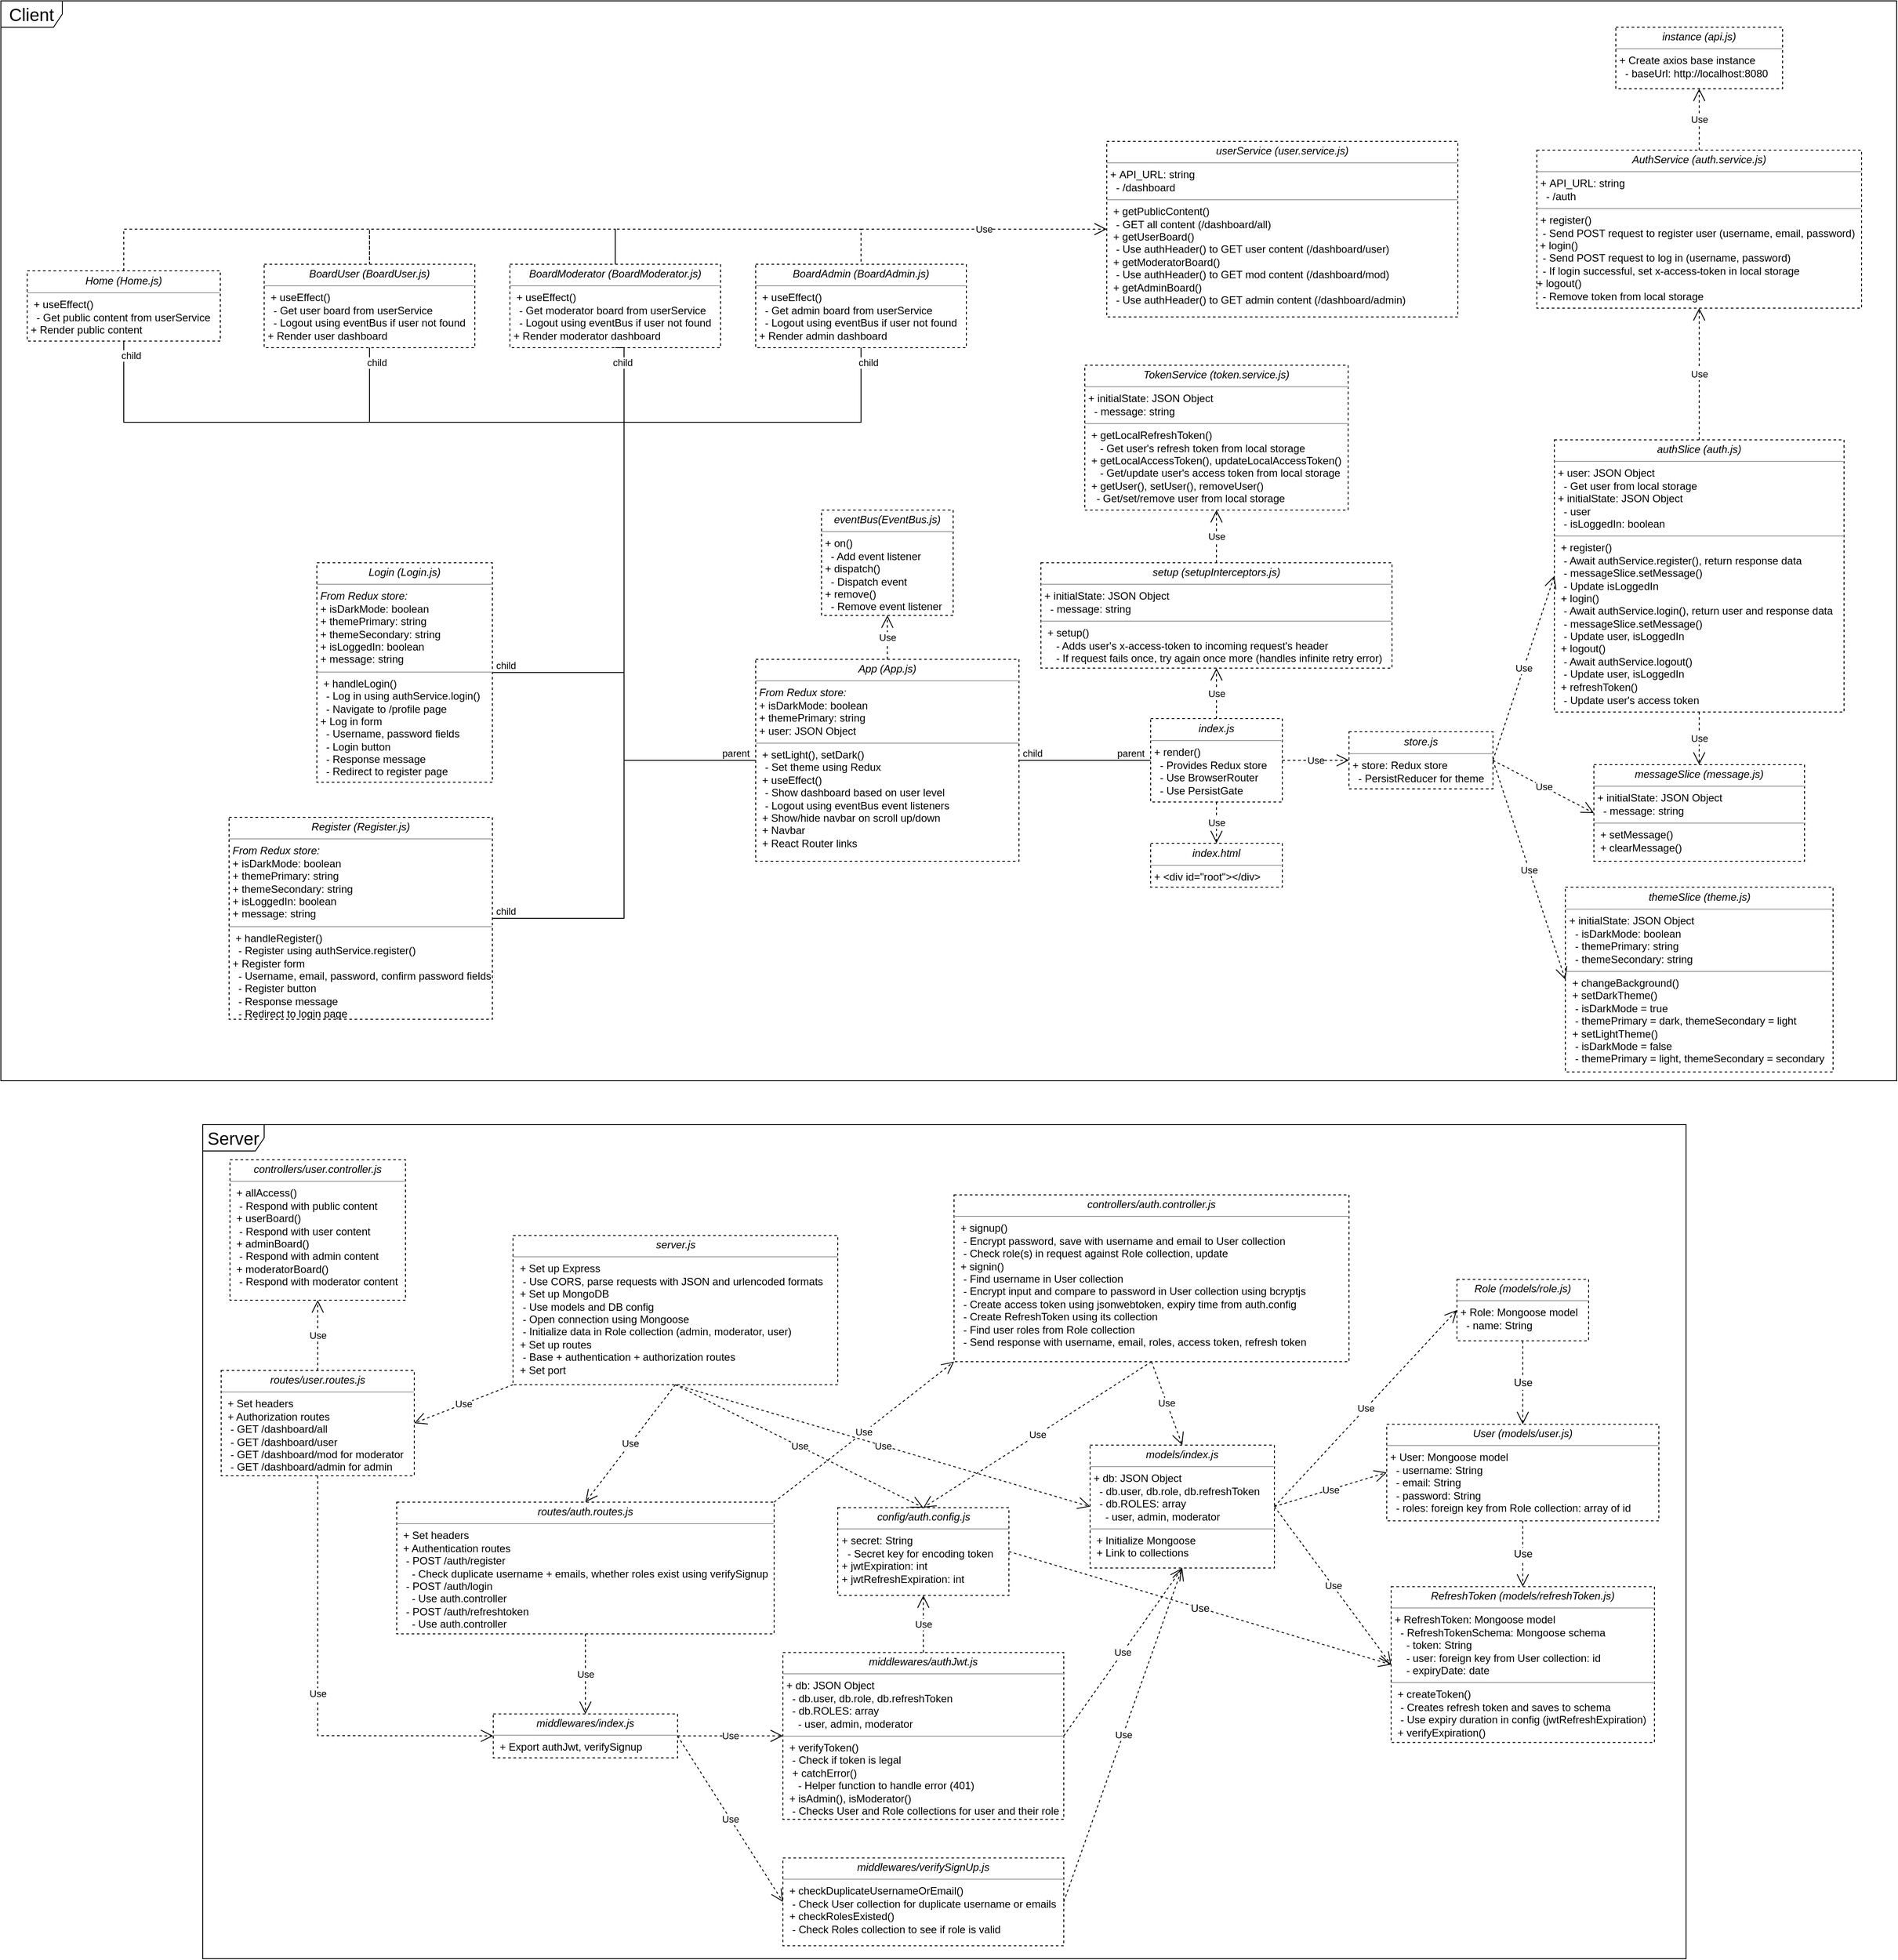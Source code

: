 <mxfile version="21.2.1" type="device">
  <diagram id="C5RBs43oDa-KdzZeNtuy" name="Page-1">
    <mxGraphModel dx="3981" dy="2053" grid="1" gridSize="10" guides="1" tooltips="1" connect="1" arrows="1" fold="1" page="1" pageScale="1" pageWidth="827" pageHeight="1169" math="0" shadow="0">
      <root>
        <mxCell id="WIyWlLk6GJQsqaUBKTNV-0" />
        <mxCell id="WIyWlLk6GJQsqaUBKTNV-1" parent="WIyWlLk6GJQsqaUBKTNV-0" />
        <mxCell id="o78r06us4_VVv2FsRsMG-45" value="&lt;p style=&quot;margin:0px;margin-top:4px;text-align:center;&quot;&gt;&lt;i style=&quot;border-color: var(--border-color);&quot;&gt;AuthService (auth.service.js)&lt;/i&gt;&lt;br&gt;&lt;/p&gt;&lt;hr size=&quot;1&quot;&gt;&lt;p style=&quot;margin:0px;margin-left:4px;&quot;&gt;+&amp;nbsp;API_URL: string&lt;/p&gt;&lt;p style=&quot;margin:0px;margin-left:4px;&quot;&gt;&amp;nbsp; - /auth&lt;/p&gt;&lt;hr size=&quot;1&quot;&gt;&lt;p style=&quot;margin:0px;margin-left:4px;&quot;&gt;+&amp;nbsp;register()&amp;nbsp;&lt;/p&gt;&amp;nbsp; - Send POST request to register user (username, email, password)&lt;br&gt;&amp;nbsp;+&amp;nbsp;login()&lt;br&gt;&amp;nbsp; -&amp;nbsp;Send POST request to log in (username, password)&lt;br&gt;&amp;nbsp; -&amp;nbsp;If login successful, set x-access-token in local storage&lt;br&gt;+ logout()&lt;br&gt;&amp;nbsp; -&amp;nbsp;Remove token from local storage" style="verticalAlign=top;align=left;overflow=fill;fontSize=12;fontFamily=Helvetica;html=1;dashed=1;labelBorderColor=none;" parent="WIyWlLk6GJQsqaUBKTNV-1" vertex="1">
          <mxGeometry x="-140" y="-350" width="370" height="180" as="geometry" />
        </mxCell>
        <mxCell id="o78r06us4_VVv2FsRsMG-50" value="&lt;p style=&quot;margin:0px;margin-top:4px;text-align:center;&quot;&gt;&lt;i style=&quot;border-color: var(--border-color);&quot;&gt;userService (user.service.js)&lt;/i&gt;&lt;br&gt;&lt;/p&gt;&lt;hr size=&quot;1&quot;&gt;&lt;p style=&quot;margin:0px;margin-left:4px;&quot;&gt;+&amp;nbsp;API_URL: string&lt;/p&gt;&lt;p style=&quot;margin:0px;margin-left:4px;&quot;&gt;&amp;nbsp; - /dashboard&lt;/p&gt;&lt;hr size=&quot;1&quot;&gt;&lt;p style=&quot;margin:0px;margin-left:4px;&quot;&gt;&amp;nbsp;+ getPublicContent()&lt;/p&gt;&lt;p style=&quot;margin:0px;margin-left:4px;&quot;&gt;&amp;nbsp; - GET all content (/dashboard/all)&lt;br&gt;&lt;/p&gt;&lt;p style=&quot;margin:0px;margin-left:4px;&quot;&gt;&amp;nbsp;+ getUserBoard()&lt;/p&gt;&lt;p style=&quot;margin:0px;margin-left:4px;&quot;&gt;&amp;nbsp; - Use authHeader() to GET user content (/dashboard/user)&lt;br&gt;&lt;/p&gt;&lt;p style=&quot;margin:0px;margin-left:4px;&quot;&gt;&amp;nbsp;+ getModeratorBoard()&lt;/p&gt;&lt;p style=&quot;margin:0px;margin-left:4px;&quot;&gt;&amp;nbsp; - Use authHeader() to GET mod content (/dashboard/mod)&lt;br&gt;&lt;/p&gt;&lt;p style=&quot;margin:0px;margin-left:4px;&quot;&gt;&amp;nbsp;+ getAdminBoard()&lt;/p&gt;&lt;p style=&quot;margin:0px;margin-left:4px;&quot;&gt;&amp;nbsp; - Use authHeader() to GET admin content (/dashboard/admin)&lt;br&gt;&lt;/p&gt;&lt;p style=&quot;margin:0px;margin-left:4px;&quot;&gt;&lt;/p&gt;" style="verticalAlign=top;align=left;overflow=fill;fontSize=12;fontFamily=Helvetica;html=1;dashed=1;labelBorderColor=none;" parent="WIyWlLk6GJQsqaUBKTNV-1" vertex="1">
          <mxGeometry x="-630" y="-360" width="400" height="200" as="geometry" />
        </mxCell>
        <mxCell id="o78r06us4_VVv2FsRsMG-52" value="&lt;p style=&quot;margin:0px;margin-top:4px;text-align:center;&quot;&gt;&lt;i style=&quot;border-color: var(--border-color);&quot;&gt;messageSlice (message.js)&lt;/i&gt;&lt;br&gt;&lt;/p&gt;&lt;hr size=&quot;1&quot;&gt;&lt;p style=&quot;margin:0px;margin-left:4px;&quot;&gt;+&amp;nbsp;initialState: JSON Object&lt;/p&gt;&lt;p style=&quot;margin:0px;margin-left:4px;&quot;&gt;&amp;nbsp; - message: string&lt;/p&gt;&lt;hr size=&quot;1&quot;&gt;&lt;p style=&quot;margin:0px;margin-left:4px;&quot;&gt;&amp;nbsp;+ setMessage()&lt;/p&gt;&lt;p style=&quot;margin:0px;margin-left:4px;&quot;&gt;&amp;nbsp;+ clearMessage()&lt;/p&gt;&lt;p style=&quot;margin:0px;margin-left:4px;&quot;&gt;&lt;/p&gt;" style="verticalAlign=top;align=left;overflow=fill;fontSize=12;fontFamily=Helvetica;html=1;dashed=1;labelBorderColor=none;" parent="WIyWlLk6GJQsqaUBKTNV-1" vertex="1">
          <mxGeometry x="-75" y="350" width="240" height="110" as="geometry" />
        </mxCell>
        <mxCell id="o78r06us4_VVv2FsRsMG-53" value="&lt;p style=&quot;margin:0px;margin-top:4px;text-align:center;&quot;&gt;&lt;i style=&quot;border-color: var(--border-color);&quot;&gt;authSlice (auth.js)&lt;/i&gt;&lt;br&gt;&lt;/p&gt;&lt;hr size=&quot;1&quot;&gt;&lt;p style=&quot;margin:0px;margin-left:4px;&quot;&gt;+ user: JSON Object&lt;/p&gt;&lt;p style=&quot;margin:0px;margin-left:4px;&quot;&gt;&amp;nbsp; - Get user from local storage&lt;/p&gt;&lt;p style=&quot;border-color: var(--border-color); margin: 0px 0px 0px 4px;&quot;&gt;+ initialState: JSON Object&lt;/p&gt;&lt;p style=&quot;border-color: var(--border-color); margin: 0px 0px 0px 4px;&quot;&gt;&amp;nbsp; - user&lt;/p&gt;&lt;p style=&quot;border-color: var(--border-color); margin: 0px 0px 0px 4px;&quot;&gt;&amp;nbsp; - isLoggedIn: boolean&lt;/p&gt;&lt;hr size=&quot;1&quot;&gt;&lt;p style=&quot;margin:0px;margin-left:4px;&quot;&gt;&amp;nbsp;+ register()&lt;/p&gt;&lt;p style=&quot;margin:0px;margin-left:4px;&quot;&gt;&amp;nbsp; - Await authService.register(), return response data&lt;/p&gt;&lt;p style=&quot;margin:0px;margin-left:4px;&quot;&gt;&amp;nbsp; - messageSlice.setMessage()&lt;/p&gt;&lt;p style=&quot;margin:0px;margin-left:4px;&quot;&gt;&amp;nbsp; - Update isLoggedIn&lt;/p&gt;&lt;p style=&quot;border-color: var(--border-color); margin: 0px 0px 0px 4px;&quot;&gt;&amp;nbsp;+ login()&lt;/p&gt;&lt;p style=&quot;border-color: var(--border-color); margin: 0px 0px 0px 4px;&quot;&gt;&amp;nbsp; - Await authService.login(), return user and response data&lt;/p&gt;&lt;p style=&quot;border-color: var(--border-color); margin: 0px 0px 0px 4px;&quot;&gt;&amp;nbsp; - messageSlice.setMessage()&lt;/p&gt;&lt;p style=&quot;border-color: var(--border-color); margin: 0px 0px 0px 4px;&quot;&gt;&amp;nbsp; - Update user, isLoggedIn&lt;br&gt;&lt;/p&gt;&lt;p style=&quot;border-color: var(--border-color); margin: 0px 0px 0px 4px;&quot;&gt;&amp;nbsp;+ logout()&lt;/p&gt;&lt;p style=&quot;border-color: var(--border-color); margin: 0px 0px 0px 4px;&quot;&gt;&amp;nbsp; - Await authService.logout()&lt;br&gt;&lt;/p&gt;&lt;p style=&quot;border-color: var(--border-color); margin: 0px 0px 0px 4px;&quot;&gt;&amp;nbsp; - Update user, isLoggedIn&lt;br&gt;&lt;/p&gt;&lt;p style=&quot;border-color: var(--border-color); margin: 0px 0px 0px 4px;&quot;&gt;&amp;nbsp;+ refreshToken()&lt;span style=&quot;color: rgb(230, 237, 243); font-family: ui-monospace, SFMono-Regular, &amp;quot;SF Mono&amp;quot;, Menlo, Consolas, &amp;quot;Liberation Mono&amp;quot;, monospace; background-color: rgba(46, 160, 67, 0.15);&quot;&gt;&lt;/span&gt;&lt;br&gt;&lt;/p&gt;&lt;p style=&quot;border-color: var(--border-color); margin: 0px 0px 0px 4px;&quot;&gt;&amp;nbsp; - Update user&#39;s access token&lt;/p&gt;&lt;p style=&quot;margin:0px;margin-left:4px;&quot;&gt;&lt;/p&gt;" style="verticalAlign=top;align=left;overflow=fill;fontSize=12;fontFamily=Helvetica;html=1;dashed=1;labelBorderColor=none;" parent="WIyWlLk6GJQsqaUBKTNV-1" vertex="1">
          <mxGeometry x="-120" y="-20" width="330" height="310" as="geometry" />
        </mxCell>
        <mxCell id="o78r06us4_VVv2FsRsMG-55" value="Use" style="endArrow=open;endSize=12;dashed=1;html=1;rounded=0;exitX=0.5;exitY=1;exitDx=0;exitDy=0;entryX=0.5;entryY=0;entryDx=0;entryDy=0;" parent="WIyWlLk6GJQsqaUBKTNV-1" source="o78r06us4_VVv2FsRsMG-53" target="o78r06us4_VVv2FsRsMG-52" edge="1">
          <mxGeometry width="160" relative="1" as="geometry">
            <mxPoint y="320" as="sourcePoint" />
            <mxPoint x="160" y="320" as="targetPoint" />
          </mxGeometry>
        </mxCell>
        <mxCell id="G19ihI2d8RyquOuAYGUl-0" value="&lt;p style=&quot;margin:0px;margin-top:4px;text-align:center;&quot;&gt;&lt;i style=&quot;border-color: var(--border-color);&quot;&gt;themeSlice (theme.js)&lt;/i&gt;&lt;br&gt;&lt;/p&gt;&lt;hr size=&quot;1&quot;&gt;&lt;p style=&quot;margin:0px;margin-left:4px;&quot;&gt;+&amp;nbsp;initialState: JSON Object&lt;/p&gt;&lt;p style=&quot;margin:0px;margin-left:4px;&quot;&gt;&amp;nbsp; - isDarkMode: boolean&lt;/p&gt;&lt;p style=&quot;margin:0px;margin-left:4px;&quot;&gt;&amp;nbsp; - themePrimary: string&lt;br&gt;&lt;/p&gt;&lt;p style=&quot;margin:0px;margin-left:4px;&quot;&gt;&amp;nbsp; - themeSecondary: string&lt;br&gt;&lt;/p&gt;&lt;hr size=&quot;1&quot;&gt;&lt;p style=&quot;margin:0px;margin-left:4px;&quot;&gt;&amp;nbsp;+&amp;nbsp;changeBackground()&lt;/p&gt;&lt;p style=&quot;margin:0px;margin-left:4px;&quot;&gt;&amp;nbsp;+ setDarkTheme()&lt;/p&gt;&lt;p style=&quot;margin:0px;margin-left:4px;&quot;&gt;&amp;nbsp; - isDarkMode = true&lt;/p&gt;&lt;p style=&quot;margin:0px;margin-left:4px;&quot;&gt;&amp;nbsp; - themePrimary = dark, themeSecondary = light&lt;/p&gt;&lt;p style=&quot;margin:0px;margin-left:4px;&quot;&gt;&amp;nbsp;+ setLightTheme()&lt;br&gt;&lt;/p&gt;&lt;p style=&quot;border-color: var(--border-color); margin: 0px 0px 0px 4px;&quot;&gt;&amp;nbsp; - isDarkMode = false&lt;/p&gt;&lt;p style=&quot;border-color: var(--border-color); margin: 0px 0px 0px 4px;&quot;&gt;&amp;nbsp; - themePrimary = light, themeSecondary = secondary&lt;/p&gt;&lt;p style=&quot;margin:0px;margin-left:4px;&quot;&gt;&lt;/p&gt;" style="verticalAlign=top;align=left;overflow=fill;fontSize=12;fontFamily=Helvetica;html=1;dashed=1;labelBorderColor=none;" parent="WIyWlLk6GJQsqaUBKTNV-1" vertex="1">
          <mxGeometry x="-107.5" y="489.5" width="305" height="210.5" as="geometry" />
        </mxCell>
        <mxCell id="G19ihI2d8RyquOuAYGUl-1" value="&lt;p style=&quot;margin:0px;margin-top:4px;text-align:center;&quot;&gt;&lt;i style=&quot;border-color: var(--border-color);&quot;&gt;store.js&lt;/i&gt;&lt;br&gt;&lt;/p&gt;&lt;hr size=&quot;1&quot;&gt;&lt;p style=&quot;margin:0px;margin-left:4px;&quot;&gt;+ store: Redux store&lt;/p&gt;&lt;p style=&quot;margin:0px;margin-left:4px;&quot;&gt;&amp;nbsp; - PersistReducer for theme&lt;/p&gt;&lt;p style=&quot;margin:0px;margin-left:4px;&quot;&gt;&lt;/p&gt;" style="verticalAlign=top;align=left;overflow=fill;fontSize=12;fontFamily=Helvetica;html=1;dashed=1;labelBorderColor=none;" parent="WIyWlLk6GJQsqaUBKTNV-1" vertex="1">
          <mxGeometry x="-354" y="312.5" width="164" height="65" as="geometry" />
        </mxCell>
        <mxCell id="G19ihI2d8RyquOuAYGUl-2" value="Use" style="endArrow=open;endSize=12;dashed=1;html=1;rounded=0;entryX=0;entryY=0.5;entryDx=0;entryDy=0;exitX=1;exitY=0.5;exitDx=0;exitDy=0;" parent="WIyWlLk6GJQsqaUBKTNV-1" source="G19ihI2d8RyquOuAYGUl-1" target="o78r06us4_VVv2FsRsMG-53" edge="1">
          <mxGeometry width="160" relative="1" as="geometry">
            <mxPoint x="-330" y="290" as="sourcePoint" />
            <mxPoint x="-170" y="290" as="targetPoint" />
          </mxGeometry>
        </mxCell>
        <mxCell id="G19ihI2d8RyquOuAYGUl-3" value="Use" style="endArrow=open;endSize=12;dashed=1;html=1;rounded=0;entryX=0;entryY=0.5;entryDx=0;entryDy=0;exitX=1;exitY=0.5;exitDx=0;exitDy=0;" parent="WIyWlLk6GJQsqaUBKTNV-1" source="G19ihI2d8RyquOuAYGUl-1" target="o78r06us4_VVv2FsRsMG-52" edge="1">
          <mxGeometry width="160" relative="1" as="geometry">
            <mxPoint x="-385" y="275" as="sourcePoint" />
            <mxPoint x="-110" y="120" as="targetPoint" />
          </mxGeometry>
        </mxCell>
        <mxCell id="G19ihI2d8RyquOuAYGUl-4" value="Use" style="endArrow=open;endSize=12;dashed=1;html=1;rounded=0;entryX=0;entryY=0.5;entryDx=0;entryDy=0;exitX=1;exitY=0.5;exitDx=0;exitDy=0;" parent="WIyWlLk6GJQsqaUBKTNV-1" source="G19ihI2d8RyquOuAYGUl-1" target="G19ihI2d8RyquOuAYGUl-0" edge="1">
          <mxGeometry width="160" relative="1" as="geometry">
            <mxPoint x="-385" y="275" as="sourcePoint" />
            <mxPoint x="-65" y="415" as="targetPoint" />
          </mxGeometry>
        </mxCell>
        <mxCell id="G19ihI2d8RyquOuAYGUl-5" value="&lt;p style=&quot;margin:0px;margin-top:4px;text-align:center;&quot;&gt;&lt;i style=&quot;border-color: var(--border-color);&quot;&gt;index.js&lt;/i&gt;&lt;br&gt;&lt;/p&gt;&lt;hr size=&quot;1&quot;&gt;&lt;p style=&quot;margin:0px;margin-left:4px;&quot;&gt;+ render()&lt;br&gt;&lt;/p&gt;&lt;p style=&quot;margin:0px;margin-left:4px;&quot;&gt;&amp;nbsp; - Provides Redux store&lt;/p&gt;&lt;p style=&quot;margin:0px;margin-left:4px;&quot;&gt;&amp;nbsp; - Use BrowserRouter&lt;/p&gt;&lt;p style=&quot;margin:0px;margin-left:4px;&quot;&gt;&amp;nbsp; - Use PersistGate&lt;/p&gt;&lt;p style=&quot;margin:0px;margin-left:4px;&quot;&gt;&lt;/p&gt;" style="verticalAlign=top;align=left;overflow=fill;fontSize=12;fontFamily=Helvetica;html=1;dashed=1;labelBorderColor=none;" parent="WIyWlLk6GJQsqaUBKTNV-1" vertex="1">
          <mxGeometry x="-580" y="297.5" width="150" height="95" as="geometry" />
        </mxCell>
        <mxCell id="G19ihI2d8RyquOuAYGUl-6" value="Use" style="endArrow=open;endSize=12;dashed=1;html=1;rounded=0;exitX=1;exitY=0.5;exitDx=0;exitDy=0;entryX=0;entryY=0.5;entryDx=0;entryDy=0;" parent="WIyWlLk6GJQsqaUBKTNV-1" source="G19ihI2d8RyquOuAYGUl-5" target="G19ihI2d8RyquOuAYGUl-1" edge="1">
          <mxGeometry width="160" relative="1" as="geometry">
            <mxPoint x="-493" y="269.29" as="sourcePoint" />
            <mxPoint x="-333" y="269.29" as="targetPoint" />
          </mxGeometry>
        </mxCell>
        <mxCell id="G19ihI2d8RyquOuAYGUl-7" value="&lt;p style=&quot;margin:0px;margin-top:4px;text-align:center;&quot;&gt;&lt;i style=&quot;border-color: var(--border-color);&quot;&gt;index.html&lt;/i&gt;&lt;br&gt;&lt;/p&gt;&lt;hr size=&quot;1&quot;&gt;&lt;p style=&quot;margin:0px;margin-left:4px;&quot;&gt;+ &amp;lt;div id=&quot;root&quot;&amp;gt;&amp;lt;/div&amp;gt;&lt;br&gt;&lt;/p&gt;&lt;p style=&quot;margin:0px;margin-left:4px;&quot;&gt;&lt;/p&gt;" style="verticalAlign=top;align=left;overflow=fill;fontSize=12;fontFamily=Helvetica;html=1;dashed=1;labelBorderColor=none;" parent="WIyWlLk6GJQsqaUBKTNV-1" vertex="1">
          <mxGeometry x="-580" y="439.5" width="150" height="50" as="geometry" />
        </mxCell>
        <mxCell id="G19ihI2d8RyquOuAYGUl-8" value="Use" style="endArrow=open;endSize=12;dashed=1;html=1;rounded=0;exitX=0.5;exitY=1;exitDx=0;exitDy=0;entryX=0.5;entryY=0;entryDx=0;entryDy=0;" parent="WIyWlLk6GJQsqaUBKTNV-1" source="G19ihI2d8RyquOuAYGUl-5" target="G19ihI2d8RyquOuAYGUl-7" edge="1">
          <mxGeometry width="160" relative="1" as="geometry">
            <mxPoint x="-420" y="355" as="sourcePoint" />
            <mxPoint x="-340" y="355" as="targetPoint" />
          </mxGeometry>
        </mxCell>
        <mxCell id="G19ihI2d8RyquOuAYGUl-9" value="&lt;p style=&quot;margin:0px;margin-top:4px;text-align:center;&quot;&gt;&lt;i style=&quot;border-color: var(--border-color);&quot;&gt;Login (Login.js)&lt;/i&gt;&lt;br&gt;&lt;/p&gt;&lt;hr size=&quot;1&quot;&gt;&lt;p style=&quot;margin:0px;margin-left:4px;&quot;&gt;&lt;i&gt;From Redux store:&lt;/i&gt;&lt;/p&gt;&lt;p style=&quot;margin:0px;margin-left:4px;&quot;&gt;+&amp;nbsp;isDarkMode: boolean&lt;/p&gt;&lt;p style=&quot;margin:0px;margin-left:4px;&quot;&gt;&lt;span style=&quot;background-color: initial;&quot;&gt;+ themePrimary: string&lt;/span&gt;&lt;/p&gt;&lt;p style=&quot;margin:0px;margin-left:4px;&quot;&gt;+ themeSecondary: string&lt;/p&gt;&lt;p style=&quot;margin:0px;margin-left:4px;&quot;&gt;+ isLoggedIn: boolean&lt;/p&gt;&lt;p style=&quot;margin:0px;margin-left:4px;&quot;&gt;+ message: string&lt;/p&gt;&lt;hr size=&quot;1&quot;&gt;&lt;p style=&quot;margin:0px;margin-left:4px;&quot;&gt;&amp;nbsp;+ handleLogin()&lt;/p&gt;&lt;p style=&quot;margin:0px;margin-left:4px;&quot;&gt;&amp;nbsp; - Log in using authService.login()&lt;/p&gt;&lt;p style=&quot;margin:0px;margin-left:4px;&quot;&gt;&amp;nbsp; - Navigate to /profile page&lt;/p&gt;&lt;p style=&quot;margin:0px;margin-left:4px;&quot;&gt;+ Log in form&lt;/p&gt;&lt;p style=&quot;margin:0px;margin-left:4px;&quot;&gt;&amp;nbsp; - Username, password fields&lt;/p&gt;&lt;p style=&quot;margin:0px;margin-left:4px;&quot;&gt;&amp;nbsp; - Login button&lt;/p&gt;&lt;p style=&quot;margin:0px;margin-left:4px;&quot;&gt;&amp;nbsp; - Response message&lt;/p&gt;&lt;p style=&quot;margin:0px;margin-left:4px;&quot;&gt;&amp;nbsp; - Redirect to register page&lt;/p&gt;&lt;p style=&quot;margin:0px;margin-left:4px;&quot;&gt;&lt;/p&gt;" style="verticalAlign=top;align=left;overflow=fill;fontSize=12;fontFamily=Helvetica;html=1;dashed=1;labelBorderColor=none;" parent="WIyWlLk6GJQsqaUBKTNV-1" vertex="1">
          <mxGeometry x="-1530" y="120" width="200" height="250" as="geometry" />
        </mxCell>
        <mxCell id="T6sVqjem1wDDPGQTzG8w-0" value="&lt;p style=&quot;margin:0px;margin-top:4px;text-align:center;&quot;&gt;&lt;i style=&quot;border-color: var(--border-color);&quot;&gt;Register (Register.js)&lt;/i&gt;&lt;br&gt;&lt;/p&gt;&lt;hr size=&quot;1&quot;&gt;&lt;p style=&quot;margin:0px;margin-left:4px;&quot;&gt;&lt;i&gt;From Redux store:&lt;/i&gt;&lt;/p&gt;&lt;p style=&quot;margin:0px;margin-left:4px;&quot;&gt;+&amp;nbsp;isDarkMode: boolean&lt;/p&gt;&lt;p style=&quot;margin:0px;margin-left:4px;&quot;&gt;&lt;span style=&quot;background-color: initial;&quot;&gt;+ themePrimary: string&lt;/span&gt;&lt;/p&gt;&lt;p style=&quot;margin:0px;margin-left:4px;&quot;&gt;+ themeSecondary: string&lt;/p&gt;&lt;p style=&quot;margin:0px;margin-left:4px;&quot;&gt;+ isLoggedIn: boolean&lt;/p&gt;&lt;p style=&quot;margin:0px;margin-left:4px;&quot;&gt;+ message: string&lt;/p&gt;&lt;hr size=&quot;1&quot;&gt;&lt;p style=&quot;margin:0px;margin-left:4px;&quot;&gt;&amp;nbsp;+ handleRegister()&lt;/p&gt;&lt;p style=&quot;margin:0px;margin-left:4px;&quot;&gt;&amp;nbsp; - Register using authService.register()&lt;/p&gt;&lt;p style=&quot;margin:0px;margin-left:4px;&quot;&gt;+ Register form&lt;/p&gt;&lt;p style=&quot;margin:0px;margin-left:4px;&quot;&gt;&amp;nbsp; - Username, email, password, confirm password fields&lt;/p&gt;&lt;p style=&quot;margin:0px;margin-left:4px;&quot;&gt;&amp;nbsp; - Register button&lt;/p&gt;&lt;p style=&quot;margin:0px;margin-left:4px;&quot;&gt;&amp;nbsp; - Response message&lt;/p&gt;&lt;p style=&quot;margin:0px;margin-left:4px;&quot;&gt;&amp;nbsp; - Redirect to login page&lt;/p&gt;&lt;p style=&quot;margin:0px;margin-left:4px;&quot;&gt;&lt;/p&gt;" style="verticalAlign=top;align=left;overflow=fill;fontSize=12;fontFamily=Helvetica;html=1;dashed=1;labelBorderColor=none;" parent="WIyWlLk6GJQsqaUBKTNV-1" vertex="1">
          <mxGeometry x="-1630" y="410" width="300" height="230" as="geometry" />
        </mxCell>
        <mxCell id="T6sVqjem1wDDPGQTzG8w-1" value="&lt;p style=&quot;margin:0px;margin-top:4px;text-align:center;&quot;&gt;&lt;i style=&quot;border-color: var(--border-color);&quot;&gt;App (App.js)&lt;/i&gt;&lt;br&gt;&lt;/p&gt;&lt;hr size=&quot;1&quot;&gt;&lt;p style=&quot;margin:0px;margin-left:4px;&quot;&gt;&lt;i&gt;From Redux store:&lt;/i&gt;&lt;/p&gt;&lt;p style=&quot;margin:0px;margin-left:4px;&quot;&gt;+&amp;nbsp;isDarkMode: boolean&lt;/p&gt;&lt;p style=&quot;margin:0px;margin-left:4px;&quot;&gt;&lt;span style=&quot;background-color: initial;&quot;&gt;+ themePrimary: string&lt;/span&gt;&lt;/p&gt;&lt;p style=&quot;margin:0px;margin-left:4px;&quot;&gt;+ user: JSON Object&lt;br&gt;&lt;/p&gt;&lt;hr size=&quot;1&quot;&gt;&lt;p style=&quot;margin:0px;margin-left:4px;&quot;&gt;&amp;nbsp;+ setLight(), setDark()&lt;/p&gt;&lt;p style=&quot;margin:0px;margin-left:4px;&quot;&gt;&amp;nbsp; - Set theme using Redux&lt;/p&gt;&lt;p style=&quot;margin:0px;margin-left:4px;&quot;&gt;&amp;nbsp;+ useEffect()&lt;br&gt;&lt;/p&gt;&lt;p style=&quot;margin:0px;margin-left:4px;&quot;&gt;&amp;nbsp; - Show dashboard based on user level&lt;/p&gt;&lt;p style=&quot;margin:0px;margin-left:4px;&quot;&gt;&amp;nbsp; - Logout using eventBus event listeners&lt;/p&gt;&lt;p style=&quot;margin:0px;margin-left:4px;&quot;&gt;&amp;nbsp;+ Show/hide navbar on scroll up/down&lt;/p&gt;&lt;p style=&quot;margin:0px;margin-left:4px;&quot;&gt;&amp;nbsp;+ Navbar&lt;/p&gt;&lt;p style=&quot;margin:0px;margin-left:4px;&quot;&gt;&amp;nbsp;+ React Router links&lt;/p&gt;&lt;p style=&quot;margin:0px;margin-left:4px;&quot;&gt;&lt;/p&gt;" style="verticalAlign=top;align=left;overflow=fill;fontSize=12;fontFamily=Helvetica;html=1;dashed=1;labelBorderColor=none;" parent="WIyWlLk6GJQsqaUBKTNV-1" vertex="1">
          <mxGeometry x="-1030" y="230" width="300" height="230" as="geometry" />
        </mxCell>
        <mxCell id="T6sVqjem1wDDPGQTzG8w-2" value="" style="endArrow=none;html=1;edgeStyle=orthogonalEdgeStyle;rounded=0;exitX=0;exitY=0.5;exitDx=0;exitDy=0;entryX=1;entryY=0.5;entryDx=0;entryDy=0;" parent="WIyWlLk6GJQsqaUBKTNV-1" source="G19ihI2d8RyquOuAYGUl-5" target="T6sVqjem1wDDPGQTzG8w-1" edge="1">
          <mxGeometry relative="1" as="geometry">
            <mxPoint x="-870" y="480" as="sourcePoint" />
            <mxPoint x="-710" y="480" as="targetPoint" />
          </mxGeometry>
        </mxCell>
        <mxCell id="T6sVqjem1wDDPGQTzG8w-3" value="parent" style="edgeLabel;resizable=0;html=1;align=left;verticalAlign=bottom;" parent="T6sVqjem1wDDPGQTzG8w-2" connectable="0" vertex="1">
          <mxGeometry x="-1" relative="1" as="geometry">
            <mxPoint x="-40" as="offset" />
          </mxGeometry>
        </mxCell>
        <mxCell id="T6sVqjem1wDDPGQTzG8w-4" value="child" style="edgeLabel;resizable=0;html=1;align=right;verticalAlign=bottom;" parent="T6sVqjem1wDDPGQTzG8w-2" connectable="0" vertex="1">
          <mxGeometry x="1" relative="1" as="geometry">
            <mxPoint x="27" as="offset" />
          </mxGeometry>
        </mxCell>
        <mxCell id="VbMJlNFKhP8BISAlGIU2-0" value="&lt;p style=&quot;border-color: var(--border-color); margin: 4px 0px 0px; text-align: center;&quot;&gt;&lt;i style=&quot;border-color: var(--border-color);&quot;&gt;eventBus(EventBus.js)&lt;/i&gt;&lt;br style=&quot;border-color: var(--border-color);&quot;&gt;&lt;/p&gt;&lt;hr style=&quot;border-color: var(--border-color);&quot; size=&quot;1&quot;&gt;&lt;p style=&quot;border-color: var(--border-color); margin: 0px 0px 0px 4px;&quot;&gt;+ on()&lt;br style=&quot;border-color: var(--border-color);&quot;&gt;&lt;/p&gt;&lt;p style=&quot;border-color: var(--border-color); margin: 0px 0px 0px 4px;&quot;&gt;&amp;nbsp; - Add event listener&lt;/p&gt;&lt;p style=&quot;border-color: var(--border-color); margin: 0px 0px 0px 4px;&quot;&gt;+ dispatch()&lt;/p&gt;&lt;p style=&quot;border-color: var(--border-color); margin: 0px 0px 0px 4px;&quot;&gt;&amp;nbsp; - Dispatch event&lt;/p&gt;&lt;p style=&quot;border-color: var(--border-color); margin: 0px 0px 0px 4px;&quot;&gt;+ remove()&lt;/p&gt;&lt;p style=&quot;border-color: var(--border-color); margin: 0px 0px 0px 4px;&quot;&gt;&amp;nbsp; - Remove event listener&lt;/p&gt;&lt;p style=&quot;margin:0px;margin-left:4px;&quot;&gt;&lt;/p&gt;" style="verticalAlign=top;align=left;overflow=fill;fontSize=12;fontFamily=Helvetica;html=1;dashed=1;labelBorderColor=none;" parent="WIyWlLk6GJQsqaUBKTNV-1" vertex="1">
          <mxGeometry x="-955" y="60" width="150" height="120" as="geometry" />
        </mxCell>
        <mxCell id="VbMJlNFKhP8BISAlGIU2-1" value="Use" style="endArrow=open;endSize=12;dashed=1;html=1;rounded=0;exitX=0.5;exitY=0;exitDx=0;exitDy=0;entryX=0.5;entryY=1;entryDx=0;entryDy=0;" parent="WIyWlLk6GJQsqaUBKTNV-1" source="T6sVqjem1wDDPGQTzG8w-1" target="VbMJlNFKhP8BISAlGIU2-0" edge="1">
          <mxGeometry width="160" relative="1" as="geometry">
            <mxPoint x="-880" y="460" as="sourcePoint" />
            <mxPoint x="-865" y="-50" as="targetPoint" />
          </mxGeometry>
        </mxCell>
        <mxCell id="VbMJlNFKhP8BISAlGIU2-2" value="" style="endArrow=none;html=1;edgeStyle=orthogonalEdgeStyle;rounded=0;exitX=0;exitY=0.5;exitDx=0;exitDy=0;entryX=1;entryY=0.5;entryDx=0;entryDy=0;" parent="WIyWlLk6GJQsqaUBKTNV-1" source="T6sVqjem1wDDPGQTzG8w-1" target="G19ihI2d8RyquOuAYGUl-9" edge="1">
          <mxGeometry relative="1" as="geometry">
            <mxPoint x="-1100" y="344.41" as="sourcePoint" />
            <mxPoint x="-1250" y="344.41" as="targetPoint" />
          </mxGeometry>
        </mxCell>
        <mxCell id="VbMJlNFKhP8BISAlGIU2-3" value="parent" style="edgeLabel;resizable=0;html=1;align=left;verticalAlign=bottom;" parent="VbMJlNFKhP8BISAlGIU2-2" connectable="0" vertex="1">
          <mxGeometry x="-1" relative="1" as="geometry">
            <mxPoint x="-40" as="offset" />
          </mxGeometry>
        </mxCell>
        <mxCell id="VbMJlNFKhP8BISAlGIU2-4" value="child" style="edgeLabel;resizable=0;html=1;align=right;verticalAlign=bottom;" parent="VbMJlNFKhP8BISAlGIU2-2" connectable="0" vertex="1">
          <mxGeometry x="1" relative="1" as="geometry">
            <mxPoint x="27" as="offset" />
          </mxGeometry>
        </mxCell>
        <mxCell id="VbMJlNFKhP8BISAlGIU2-5" value="" style="endArrow=none;html=1;edgeStyle=orthogonalEdgeStyle;rounded=0;exitX=0;exitY=0.5;exitDx=0;exitDy=0;entryX=1;entryY=0.5;entryDx=0;entryDy=0;" parent="WIyWlLk6GJQsqaUBKTNV-1" source="T6sVqjem1wDDPGQTzG8w-1" target="T6sVqjem1wDDPGQTzG8w-0" edge="1">
          <mxGeometry relative="1" as="geometry">
            <mxPoint x="-1170" y="420" as="sourcePoint" />
            <mxPoint x="-1320" y="420" as="targetPoint" />
          </mxGeometry>
        </mxCell>
        <mxCell id="VbMJlNFKhP8BISAlGIU2-6" value="parent" style="edgeLabel;resizable=0;html=1;align=left;verticalAlign=bottom;" parent="VbMJlNFKhP8BISAlGIU2-5" connectable="0" vertex="1">
          <mxGeometry x="-1" relative="1" as="geometry">
            <mxPoint x="-40" as="offset" />
          </mxGeometry>
        </mxCell>
        <mxCell id="VbMJlNFKhP8BISAlGIU2-7" value="child" style="edgeLabel;resizable=0;html=1;align=right;verticalAlign=bottom;" parent="VbMJlNFKhP8BISAlGIU2-5" connectable="0" vertex="1">
          <mxGeometry x="1" relative="1" as="geometry">
            <mxPoint x="27" as="offset" />
          </mxGeometry>
        </mxCell>
        <mxCell id="VbMJlNFKhP8BISAlGIU2-8" value="&lt;p style=&quot;border-color: var(--border-color); margin: 4px 0px 0px; text-align: center;&quot;&gt;&lt;i style=&quot;border-color: var(--border-color);&quot;&gt;BoardUser (BoardUser.js)&lt;/i&gt;&lt;br style=&quot;border-color: var(--border-color);&quot;&gt;&lt;/p&gt;&lt;hr style=&quot;border-color: var(--border-color);&quot; size=&quot;1&quot;&gt;&lt;p style=&quot;border-color: var(--border-color); margin: 0px 0px 0px 4px;&quot;&gt;&amp;nbsp;+ useEffect()&lt;br style=&quot;border-color: var(--border-color);&quot;&gt;&lt;/p&gt;&lt;p style=&quot;border-color: var(--border-color); margin: 0px 0px 0px 4px;&quot;&gt;&lt;span style=&quot;border-color: var(--border-color); background-color: initial;&quot;&gt;&amp;nbsp; - Get user board from userService&lt;/span&gt;&lt;/p&gt;&lt;p style=&quot;border-color: var(--border-color); margin: 0px 0px 0px 4px;&quot;&gt;&amp;nbsp; - Logout using eventBus if user not found&lt;/p&gt;&lt;p style=&quot;border-color: var(--border-color); margin: 0px 0px 0px 4px;&quot;&gt;&lt;span style=&quot;border-color: var(--border-color); background-color: initial;&quot;&gt;+ Render user dashboard&lt;/span&gt;&lt;/p&gt;&lt;p style=&quot;margin:0px;margin-left:4px;&quot;&gt;&lt;/p&gt;" style="verticalAlign=top;align=left;overflow=fill;fontSize=12;fontFamily=Helvetica;html=1;dashed=1;labelBorderColor=none;" parent="WIyWlLk6GJQsqaUBKTNV-1" vertex="1">
          <mxGeometry x="-1590" y="-220" width="240" height="95" as="geometry" />
        </mxCell>
        <mxCell id="VbMJlNFKhP8BISAlGIU2-12" value="Use" style="endArrow=open;endSize=12;dashed=1;html=1;rounded=0;exitX=0.5;exitY=0;exitDx=0;exitDy=0;entryX=0.5;entryY=1;entryDx=0;entryDy=0;" parent="WIyWlLk6GJQsqaUBKTNV-1" source="o78r06us4_VVv2FsRsMG-53" target="o78r06us4_VVv2FsRsMG-45" edge="1">
          <mxGeometry width="160" relative="1" as="geometry">
            <mxPoint x="44.29" y="-50" as="sourcePoint" />
            <mxPoint x="44.29" y="-110" as="targetPoint" />
          </mxGeometry>
        </mxCell>
        <mxCell id="VbMJlNFKhP8BISAlGIU2-13" value="" style="endArrow=none;html=1;edgeStyle=orthogonalEdgeStyle;rounded=0;exitX=0;exitY=0.5;exitDx=0;exitDy=0;entryX=0.5;entryY=1;entryDx=0;entryDy=0;" parent="WIyWlLk6GJQsqaUBKTNV-1" source="T6sVqjem1wDDPGQTzG8w-1" target="VbMJlNFKhP8BISAlGIU2-8" edge="1">
          <mxGeometry relative="1" as="geometry">
            <mxPoint x="-750" y="-90" as="sourcePoint" />
            <mxPoint x="-1050" y="-190" as="targetPoint" />
            <Array as="points">
              <mxPoint x="-1180" y="345" />
              <mxPoint x="-1180" y="-40" />
              <mxPoint x="-1470" y="-40" />
            </Array>
          </mxGeometry>
        </mxCell>
        <mxCell id="VbMJlNFKhP8BISAlGIU2-14" value="parent" style="edgeLabel;resizable=0;html=1;align=left;verticalAlign=bottom;" parent="VbMJlNFKhP8BISAlGIU2-13" connectable="0" vertex="1">
          <mxGeometry x="-1" relative="1" as="geometry">
            <mxPoint x="-40" as="offset" />
          </mxGeometry>
        </mxCell>
        <mxCell id="VbMJlNFKhP8BISAlGIU2-15" value="child" style="edgeLabel;resizable=0;html=1;align=right;verticalAlign=bottom;" parent="VbMJlNFKhP8BISAlGIU2-13" connectable="0" vertex="1">
          <mxGeometry x="1" relative="1" as="geometry">
            <mxPoint x="20" y="25" as="offset" />
          </mxGeometry>
        </mxCell>
        <mxCell id="Qdrn0FfMMA2Ld0mhKXjm-0" value="&lt;p style=&quot;border-color: var(--border-color); margin: 4px 0px 0px; text-align: center;&quot;&gt;&lt;i style=&quot;border-color: var(--border-color);&quot;&gt;BoardAdmin (BoardAdmin.js)&lt;/i&gt;&lt;br style=&quot;border-color: var(--border-color);&quot;&gt;&lt;/p&gt;&lt;hr style=&quot;border-color: var(--border-color);&quot; size=&quot;1&quot;&gt;&lt;p style=&quot;border-color: var(--border-color); margin: 0px 0px 0px 4px;&quot;&gt;&amp;nbsp;+ useEffect()&lt;br style=&quot;border-color: var(--border-color);&quot;&gt;&lt;/p&gt;&lt;p style=&quot;border-color: var(--border-color); margin: 0px 0px 0px 4px;&quot;&gt;&lt;span style=&quot;border-color: var(--border-color); background-color: initial;&quot;&gt;&amp;nbsp; - Get admin board from userService&lt;/span&gt;&lt;/p&gt;&lt;p style=&quot;border-color: var(--border-color); margin: 0px 0px 0px 4px;&quot;&gt;&amp;nbsp; - Logout using eventBus if user not found&lt;/p&gt;&lt;p style=&quot;border-color: var(--border-color); margin: 0px 0px 0px 4px;&quot;&gt;&lt;span style=&quot;border-color: var(--border-color); background-color: initial;&quot;&gt;+ Render admin dashboard&lt;/span&gt;&lt;/p&gt;&lt;p style=&quot;margin:0px;margin-left:4px;&quot;&gt;&lt;/p&gt;" style="verticalAlign=top;align=left;overflow=fill;fontSize=12;fontFamily=Helvetica;html=1;dashed=1;labelBorderColor=none;" parent="WIyWlLk6GJQsqaUBKTNV-1" vertex="1">
          <mxGeometry x="-1030" y="-220" width="240" height="95" as="geometry" />
        </mxCell>
        <mxCell id="Qdrn0FfMMA2Ld0mhKXjm-1" value="Use" style="endArrow=open;endSize=12;dashed=1;html=1;rounded=0;" parent="WIyWlLk6GJQsqaUBKTNV-1" edge="1">
          <mxGeometry width="160" relative="1" as="geometry">
            <mxPoint x="-910" y="-260" as="sourcePoint" />
            <mxPoint x="-630" y="-260" as="targetPoint" />
          </mxGeometry>
        </mxCell>
        <mxCell id="Qdrn0FfMMA2Ld0mhKXjm-2" value="" style="endArrow=none;html=1;edgeStyle=orthogonalEdgeStyle;rounded=0;exitX=0;exitY=0.5;exitDx=0;exitDy=0;entryX=0.5;entryY=1;entryDx=0;entryDy=0;" parent="WIyWlLk6GJQsqaUBKTNV-1" source="T6sVqjem1wDDPGQTzG8w-1" target="Qdrn0FfMMA2Ld0mhKXjm-0" edge="1">
          <mxGeometry relative="1" as="geometry">
            <mxPoint x="-1020" y="355" as="sourcePoint" />
            <mxPoint x="-1240" y="-125" as="targetPoint" />
            <Array as="points">
              <mxPoint x="-1180" y="345" />
              <mxPoint x="-1180" y="-40" />
              <mxPoint x="-910" y="-40" />
            </Array>
          </mxGeometry>
        </mxCell>
        <mxCell id="Qdrn0FfMMA2Ld0mhKXjm-3" value="parent" style="edgeLabel;resizable=0;html=1;align=left;verticalAlign=bottom;" parent="Qdrn0FfMMA2Ld0mhKXjm-2" connectable="0" vertex="1">
          <mxGeometry x="-1" relative="1" as="geometry">
            <mxPoint x="-40" as="offset" />
          </mxGeometry>
        </mxCell>
        <mxCell id="Qdrn0FfMMA2Ld0mhKXjm-4" value="child" style="edgeLabel;resizable=0;html=1;align=right;verticalAlign=bottom;" parent="Qdrn0FfMMA2Ld0mhKXjm-2" connectable="0" vertex="1">
          <mxGeometry x="1" relative="1" as="geometry">
            <mxPoint x="20" y="25" as="offset" />
          </mxGeometry>
        </mxCell>
        <mxCell id="Qdrn0FfMMA2Ld0mhKXjm-5" value="&lt;p style=&quot;margin:0px;margin-top:4px;text-align:center;&quot;&gt;&lt;i style=&quot;border-color: var(--border-color);&quot;&gt;Home (Home.js)&lt;/i&gt;&lt;br&gt;&lt;/p&gt;&lt;hr size=&quot;1&quot;&gt;&lt;p style=&quot;margin:0px;margin-left:4px;&quot;&gt;&lt;span style=&quot;background-color: initial;&quot;&gt;&amp;nbsp;+ useEffect()&lt;/span&gt;&lt;br&gt;&lt;/p&gt;&lt;p style=&quot;margin:0px;margin-left:4px;&quot;&gt;&lt;span style=&quot;background-color: initial;&quot;&gt;&amp;nbsp; - Get public content from userService&lt;/span&gt;&lt;/p&gt;&lt;p style=&quot;margin:0px;margin-left:4px;&quot;&gt;&lt;span style=&quot;background-color: initial;&quot;&gt;+ Render public content&lt;/span&gt;&lt;/p&gt;&lt;p style=&quot;margin:0px;margin-left:4px;&quot;&gt;&lt;/p&gt;" style="verticalAlign=top;align=left;overflow=fill;fontSize=12;fontFamily=Helvetica;html=1;dashed=1;labelBorderColor=none;" parent="WIyWlLk6GJQsqaUBKTNV-1" vertex="1">
          <mxGeometry x="-1860" y="-212.5" width="220" height="80" as="geometry" />
        </mxCell>
        <mxCell id="Qdrn0FfMMA2Ld0mhKXjm-6" value="&lt;p style=&quot;border-color: var(--border-color); margin: 4px 0px 0px; text-align: center;&quot;&gt;&lt;i style=&quot;border-color: var(--border-color);&quot;&gt;BoardModerator (BoardModerator.js)&lt;/i&gt;&lt;br style=&quot;border-color: var(--border-color);&quot;&gt;&lt;/p&gt;&lt;hr style=&quot;border-color: var(--border-color);&quot; size=&quot;1&quot;&gt;&lt;p style=&quot;border-color: var(--border-color); margin: 0px 0px 0px 4px;&quot;&gt;&amp;nbsp;+ useEffect()&lt;br style=&quot;border-color: var(--border-color);&quot;&gt;&lt;/p&gt;&lt;p style=&quot;border-color: var(--border-color); margin: 0px 0px 0px 4px;&quot;&gt;&lt;span style=&quot;border-color: var(--border-color); background-color: initial;&quot;&gt;&amp;nbsp; - Get moderator board from userService&lt;/span&gt;&lt;/p&gt;&lt;p style=&quot;border-color: var(--border-color); margin: 0px 0px 0px 4px;&quot;&gt;&amp;nbsp; - Logout using eventBus if user not found&lt;/p&gt;&lt;p style=&quot;border-color: var(--border-color); margin: 0px 0px 0px 4px;&quot;&gt;&lt;span style=&quot;border-color: var(--border-color); background-color: initial;&quot;&gt;+ Render moderator dashboard&lt;/span&gt;&lt;/p&gt;&lt;p style=&quot;margin:0px;margin-left:4px;&quot;&gt;&lt;/p&gt;" style="verticalAlign=top;align=left;overflow=fill;fontSize=12;fontFamily=Helvetica;html=1;dashed=1;labelBorderColor=none;" parent="WIyWlLk6GJQsqaUBKTNV-1" vertex="1">
          <mxGeometry x="-1310" y="-220" width="240" height="95" as="geometry" />
        </mxCell>
        <mxCell id="Qdrn0FfMMA2Ld0mhKXjm-7" value="" style="endArrow=none;html=1;edgeStyle=orthogonalEdgeStyle;rounded=0;exitX=0;exitY=0.5;exitDx=0;exitDy=0;entryX=0.5;entryY=1;entryDx=0;entryDy=0;" parent="WIyWlLk6GJQsqaUBKTNV-1" target="Qdrn0FfMMA2Ld0mhKXjm-6" edge="1">
          <mxGeometry relative="1" as="geometry">
            <mxPoint x="-1030" y="345" as="sourcePoint" />
            <mxPoint x="-910" y="-125" as="targetPoint" />
            <Array as="points">
              <mxPoint x="-1180" y="345" />
              <mxPoint x="-1180" y="-125" />
            </Array>
          </mxGeometry>
        </mxCell>
        <mxCell id="Qdrn0FfMMA2Ld0mhKXjm-8" value="parent" style="edgeLabel;resizable=0;html=1;align=left;verticalAlign=bottom;" parent="Qdrn0FfMMA2Ld0mhKXjm-7" connectable="0" vertex="1">
          <mxGeometry x="-1" relative="1" as="geometry">
            <mxPoint x="-40" as="offset" />
          </mxGeometry>
        </mxCell>
        <mxCell id="Qdrn0FfMMA2Ld0mhKXjm-9" value="child" style="edgeLabel;resizable=0;html=1;align=right;verticalAlign=bottom;" parent="Qdrn0FfMMA2Ld0mhKXjm-7" connectable="0" vertex="1">
          <mxGeometry x="1" relative="1" as="geometry">
            <mxPoint x="20" y="25" as="offset" />
          </mxGeometry>
        </mxCell>
        <mxCell id="Qdrn0FfMMA2Ld0mhKXjm-10" value="" style="endArrow=none;html=1;edgeStyle=orthogonalEdgeStyle;rounded=0;exitX=0;exitY=0.5;exitDx=0;exitDy=0;entryX=0.5;entryY=1;entryDx=0;entryDy=0;" parent="WIyWlLk6GJQsqaUBKTNV-1" target="Qdrn0FfMMA2Ld0mhKXjm-5" edge="1">
          <mxGeometry relative="1" as="geometry">
            <mxPoint x="-1030" y="345" as="sourcePoint" />
            <mxPoint x="-1470" y="-125" as="targetPoint" />
            <Array as="points">
              <mxPoint x="-1180" y="345" />
              <mxPoint x="-1180" y="-40" />
              <mxPoint x="-1750" y="-40" />
            </Array>
          </mxGeometry>
        </mxCell>
        <mxCell id="Qdrn0FfMMA2Ld0mhKXjm-11" value="parent" style="edgeLabel;resizable=0;html=1;align=left;verticalAlign=bottom;" parent="Qdrn0FfMMA2Ld0mhKXjm-10" connectable="0" vertex="1">
          <mxGeometry x="-1" relative="1" as="geometry">
            <mxPoint x="-40" as="offset" />
          </mxGeometry>
        </mxCell>
        <mxCell id="Qdrn0FfMMA2Ld0mhKXjm-12" value="child" style="edgeLabel;resizable=0;html=1;align=right;verticalAlign=bottom;" parent="Qdrn0FfMMA2Ld0mhKXjm-10" connectable="0" vertex="1">
          <mxGeometry x="1" relative="1" as="geometry">
            <mxPoint x="20" y="25" as="offset" />
          </mxGeometry>
        </mxCell>
        <mxCell id="Qdrn0FfMMA2Ld0mhKXjm-13" value="" style="endArrow=none;dashed=1;html=1;rounded=0;exitX=0.5;exitY=0;exitDx=0;exitDy=0;entryX=0.5;entryY=0;entryDx=0;entryDy=0;" parent="WIyWlLk6GJQsqaUBKTNV-1" source="Qdrn0FfMMA2Ld0mhKXjm-6" target="Qdrn0FfMMA2Ld0mhKXjm-0" edge="1">
          <mxGeometry width="50" height="50" relative="1" as="geometry">
            <mxPoint x="-890" y="-70" as="sourcePoint" />
            <mxPoint x="-840" y="-120" as="targetPoint" />
            <Array as="points">
              <mxPoint x="-1190" y="-260" />
              <mxPoint x="-910" y="-260" />
            </Array>
          </mxGeometry>
        </mxCell>
        <mxCell id="Qdrn0FfMMA2Ld0mhKXjm-16" value="" style="endArrow=none;dashed=1;html=1;rounded=0;exitX=0.5;exitY=0;exitDx=0;exitDy=0;entryX=0.5;entryY=0;entryDx=0;entryDy=0;" parent="WIyWlLk6GJQsqaUBKTNV-1" source="VbMJlNFKhP8BISAlGIU2-8" target="Qdrn0FfMMA2Ld0mhKXjm-6" edge="1">
          <mxGeometry width="50" height="50" relative="1" as="geometry">
            <mxPoint x="-1470.0" y="-220" as="sourcePoint" />
            <mxPoint x="-1190.0" y="-220" as="targetPoint" />
            <Array as="points">
              <mxPoint x="-1470" y="-260" />
              <mxPoint x="-1190" y="-260" />
            </Array>
          </mxGeometry>
        </mxCell>
        <mxCell id="Qdrn0FfMMA2Ld0mhKXjm-17" value="" style="endArrow=none;dashed=1;html=1;rounded=0;exitX=0.5;exitY=0;exitDx=0;exitDy=0;entryX=0.5;entryY=0;entryDx=0;entryDy=0;" parent="WIyWlLk6GJQsqaUBKTNV-1" source="Qdrn0FfMMA2Ld0mhKXjm-5" target="VbMJlNFKhP8BISAlGIU2-8" edge="1">
          <mxGeometry width="50" height="50" relative="1" as="geometry">
            <mxPoint x="-1750" y="-220" as="sourcePoint" />
            <mxPoint x="-1470.0" y="-220" as="targetPoint" />
            <Array as="points">
              <mxPoint x="-1750" y="-260" />
              <mxPoint x="-1470" y="-260" />
            </Array>
          </mxGeometry>
        </mxCell>
        <mxCell id="nKa24xUeDjwXNJ96Cyu8-0" value="&lt;p style=&quot;margin:0px;margin-top:4px;text-align:center;&quot;&gt;&lt;i style=&quot;border-color: var(--border-color);&quot;&gt;server.js&lt;/i&gt;&lt;br&gt;&lt;/p&gt;&lt;hr size=&quot;1&quot;&gt;&lt;p style=&quot;margin:0px;margin-left:4px;&quot;&gt;&lt;/p&gt;&lt;p style=&quot;margin:0px;margin-left:4px;&quot;&gt;&amp;nbsp;+ Set up Express&lt;/p&gt;&lt;p style=&quot;margin:0px;margin-left:4px;&quot;&gt;&amp;nbsp; - Use CORS, parse requests with JSON and urlencoded formats&lt;/p&gt;&lt;p style=&quot;margin:0px;margin-left:4px;&quot;&gt;&amp;nbsp;+ Set up MongoDB&lt;/p&gt;&lt;p style=&quot;margin:0px;margin-left:4px;&quot;&gt;&amp;nbsp; - Use models and DB config&lt;/p&gt;&lt;p style=&quot;margin:0px;margin-left:4px;&quot;&gt;&amp;nbsp; - Open connection using Mongoose&lt;/p&gt;&lt;p style=&quot;margin:0px;margin-left:4px;&quot;&gt;&amp;nbsp; - Initialize data in Role collection (admin, moderator, user)&lt;/p&gt;&lt;p style=&quot;margin:0px;margin-left:4px;&quot;&gt;&amp;nbsp;+ Set up routes&lt;/p&gt;&lt;p style=&quot;margin:0px;margin-left:4px;&quot;&gt;&amp;nbsp; - Base + authentication + authorization routes&lt;/p&gt;&lt;p style=&quot;margin:0px;margin-left:4px;&quot;&gt;&amp;nbsp;+ Set port&lt;/p&gt;&lt;p style=&quot;margin:0px;margin-left:4px;&quot;&gt;&lt;/p&gt;" style="verticalAlign=top;align=left;overflow=fill;fontSize=12;fontFamily=Helvetica;html=1;dashed=1;labelBorderColor=none;" parent="WIyWlLk6GJQsqaUBKTNV-1" vertex="1">
          <mxGeometry x="-1306.5" y="886.25" width="370" height="170" as="geometry" />
        </mxCell>
        <mxCell id="nKa24xUeDjwXNJ96Cyu8-1" value="&lt;font style=&quot;font-size: 20px;&quot;&gt;Client&lt;/font&gt;" style="shape=umlFrame;whiteSpace=wrap;html=1;pointerEvents=0;width=70;height=30;" parent="WIyWlLk6GJQsqaUBKTNV-1" vertex="1">
          <mxGeometry x="-1890" y="-520" width="2160" height="1230" as="geometry" />
        </mxCell>
        <mxCell id="nKa24xUeDjwXNJ96Cyu8-2" value="&lt;p style=&quot;margin:0px;margin-top:4px;text-align:center;&quot;&gt;&lt;i style=&quot;border-color: var(--border-color);&quot;&gt;models/index.js&lt;/i&gt;&lt;br&gt;&lt;/p&gt;&lt;hr size=&quot;1&quot;&gt;&lt;p style=&quot;margin:0px;margin-left:4px;&quot;&gt;+ db: JSON Object&lt;/p&gt;&lt;p style=&quot;margin:0px;margin-left:4px;&quot;&gt;&amp;nbsp; - db.user, db.role, db.refreshToken&lt;br&gt;&lt;/p&gt;&lt;p style=&quot;margin:0px;margin-left:4px;&quot;&gt;&amp;nbsp; - db.ROLES: array&lt;/p&gt;&lt;p style=&quot;margin:0px;margin-left:4px;&quot;&gt;&amp;nbsp; &amp;nbsp; - user, admin, moderator&lt;/p&gt;&lt;hr size=&quot;1&quot;&gt;&lt;p style=&quot;margin:0px;margin-left:4px;&quot;&gt;&amp;nbsp;+ Initialize Mongoose&lt;/p&gt;&lt;p style=&quot;margin:0px;margin-left:4px;&quot;&gt;&amp;nbsp;+ Link to collections&lt;/p&gt;&lt;p style=&quot;margin:0px;margin-left:4px;&quot;&gt;&lt;/p&gt;" style="verticalAlign=top;align=left;overflow=fill;fontSize=12;fontFamily=Helvetica;html=1;dashed=1;labelBorderColor=none;" parent="WIyWlLk6GJQsqaUBKTNV-1" vertex="1">
          <mxGeometry x="-649" y="1125" width="210" height="140" as="geometry" />
        </mxCell>
        <mxCell id="nKa24xUeDjwXNJ96Cyu8-10" value="&lt;p style=&quot;margin:0px;margin-top:4px;text-align:center;&quot;&gt;&lt;i style=&quot;border-color: var(--border-color);&quot;&gt;config/auth.config.js&lt;/i&gt;&lt;br&gt;&lt;/p&gt;&lt;hr size=&quot;1&quot;&gt;&lt;p style=&quot;margin:0px;margin-left:4px;&quot;&gt;+ secret: String&lt;br&gt;&lt;/p&gt;&lt;p style=&quot;margin:0px;margin-left:4px;&quot;&gt;&amp;nbsp; - Secret key for encoding token&lt;/p&gt;&lt;p style=&quot;margin:0px;margin-left:4px;&quot;&gt;+ jwtExpiration: int&lt;/p&gt;&lt;p style=&quot;margin:0px;margin-left:4px;&quot;&gt;+ jwtRefreshExpiration: int&lt;/p&gt;&lt;p style=&quot;margin:0px;margin-left:4px;&quot;&gt;&lt;/p&gt;" style="verticalAlign=top;align=left;overflow=fill;fontSize=12;fontFamily=Helvetica;html=1;dashed=1;labelBorderColor=none;" parent="WIyWlLk6GJQsqaUBKTNV-1" vertex="1">
          <mxGeometry x="-936.5" y="1196.25" width="195" height="100" as="geometry" />
        </mxCell>
        <mxCell id="nKa24xUeDjwXNJ96Cyu8-12" value="Use" style="endArrow=open;endSize=12;dashed=1;html=1;rounded=0;fontSize=12;entryX=0;entryY=0.5;entryDx=0;entryDy=0;exitX=1;exitY=0.5;exitDx=0;exitDy=0;" parent="WIyWlLk6GJQsqaUBKTNV-1" source="nKa24xUeDjwXNJ96Cyu8-10" target="Fvl-0evFQpNGjTBdgubq-4" edge="1">
          <mxGeometry width="160" relative="1" as="geometry">
            <mxPoint x="-359" y="1310" as="sourcePoint" />
            <mxPoint x="-269" y="1253.75" as="targetPoint" />
          </mxGeometry>
        </mxCell>
        <mxCell id="Fvl-0evFQpNGjTBdgubq-0" value="Use" style="endArrow=open;endSize=12;dashed=1;html=1;rounded=0;fontSize=12;exitX=0.5;exitY=1;exitDx=0;exitDy=0;entryX=0.5;entryY=0;entryDx=0;entryDy=0;" parent="WIyWlLk6GJQsqaUBKTNV-1" source="Fvl-0evFQpNGjTBdgubq-1" target="Fvl-0evFQpNGjTBdgubq-2" edge="1">
          <mxGeometry width="160" relative="1" as="geometry">
            <mxPoint x="-909" y="1220" as="sourcePoint" />
            <mxPoint x="-519" y="1350" as="targetPoint" />
          </mxGeometry>
        </mxCell>
        <mxCell id="Fvl-0evFQpNGjTBdgubq-1" value="&lt;p style=&quot;margin:0px;margin-top:4px;text-align:center;&quot;&gt;&lt;i style=&quot;border-color: var(--border-color);&quot;&gt;Role (models/role.js)&lt;/i&gt;&lt;br&gt;&lt;/p&gt;&lt;hr size=&quot;1&quot;&gt;&lt;p style=&quot;margin:0px;margin-left:4px;&quot;&gt;+ Role: Mongoose model&lt;/p&gt;&lt;p style=&quot;margin:0px;margin-left:4px;&quot;&gt;&amp;nbsp; - name: String&lt;/p&gt;&lt;p style=&quot;margin:0px;margin-left:4px;&quot;&gt;&lt;/p&gt;" style="verticalAlign=top;align=left;overflow=fill;fontSize=12;fontFamily=Helvetica;html=1;dashed=1;labelBorderColor=none;" parent="WIyWlLk6GJQsqaUBKTNV-1" vertex="1">
          <mxGeometry x="-231" y="936.25" width="150" height="70" as="geometry" />
        </mxCell>
        <mxCell id="Fvl-0evFQpNGjTBdgubq-2" value="&lt;p style=&quot;margin:0px;margin-top:4px;text-align:center;&quot;&gt;&lt;i style=&quot;border-color: var(--border-color);&quot;&gt;User (models/user.js)&lt;/i&gt;&lt;br&gt;&lt;/p&gt;&lt;hr size=&quot;1&quot;&gt;&lt;p style=&quot;margin:0px;margin-left:4px;&quot;&gt;+ User: Mongoose model&lt;/p&gt;&lt;p style=&quot;margin:0px;margin-left:4px;&quot;&gt;&amp;nbsp; - username: String&lt;br&gt;&lt;/p&gt;&lt;p style=&quot;margin:0px;margin-left:4px;&quot;&gt;&amp;nbsp; - email: String&lt;/p&gt;&lt;p style=&quot;margin:0px;margin-left:4px;&quot;&gt;&amp;nbsp; - password: String&lt;/p&gt;&lt;p style=&quot;margin:0px;margin-left:4px;&quot;&gt;&amp;nbsp; - roles: f&lt;span style=&quot;background-color: initial;&quot;&gt;oreign key from Role collection: array of id&lt;/span&gt;&lt;/p&gt;&lt;p style=&quot;margin:0px;margin-left:4px;&quot;&gt;&lt;span style=&quot;background-color: initial;&quot;&gt;&lt;br&gt;&lt;/span&gt;&lt;/p&gt;&lt;p style=&quot;margin:0px;margin-left:4px;&quot;&gt;&lt;/p&gt;" style="verticalAlign=top;align=left;overflow=fill;fontSize=12;fontFamily=Helvetica;html=1;dashed=1;labelBorderColor=none;" parent="WIyWlLk6GJQsqaUBKTNV-1" vertex="1">
          <mxGeometry x="-311" y="1101.25" width="310" height="110" as="geometry" />
        </mxCell>
        <mxCell id="Fvl-0evFQpNGjTBdgubq-3" value="Use" style="endArrow=open;endSize=12;dashed=1;html=1;rounded=0;fontSize=12;exitX=0.5;exitY=1;exitDx=0;exitDy=0;entryX=0.5;entryY=0;entryDx=0;entryDy=0;" parent="WIyWlLk6GJQsqaUBKTNV-1" source="Fvl-0evFQpNGjTBdgubq-2" target="Fvl-0evFQpNGjTBdgubq-4" edge="1">
          <mxGeometry width="160" relative="1" as="geometry">
            <mxPoint x="-494" y="1259.38" as="sourcePoint" />
            <mxPoint x="-299" y="1030" as="targetPoint" />
          </mxGeometry>
        </mxCell>
        <mxCell id="Fvl-0evFQpNGjTBdgubq-4" value="&lt;p style=&quot;margin:0px;margin-top:4px;text-align:center;&quot;&gt;&lt;i style=&quot;border-color: var(--border-color);&quot;&gt;RefreshToken (models/refreshToken.js)&lt;/i&gt;&lt;br&gt;&lt;/p&gt;&lt;hr size=&quot;1&quot;&gt;&lt;p style=&quot;margin:0px;margin-left:4px;&quot;&gt;+ RefreshToken: Mongoose model&lt;/p&gt;&lt;p style=&quot;margin:0px;margin-left:4px;&quot;&gt;&amp;nbsp; - RefreshTokenSchema: Mongoose schema&lt;/p&gt;&lt;p style=&quot;margin:0px;margin-left:4px;&quot;&gt;&amp;nbsp; &amp;nbsp; - token: String&lt;/p&gt;&lt;p style=&quot;margin:0px;margin-left:4px;&quot;&gt;&amp;nbsp; &amp;nbsp; - user: foreign key from User collection: id&lt;/p&gt;&lt;p style=&quot;margin:0px;margin-left:4px;&quot;&gt;&amp;nbsp; &amp;nbsp; - expiryDate: date&lt;/p&gt;&lt;hr size=&quot;1&quot;&gt;&lt;p style=&quot;margin:0px;margin-left:4px;&quot;&gt;&amp;nbsp;+ createToken()&lt;/p&gt;&lt;p style=&quot;margin:0px;margin-left:4px;&quot;&gt;&amp;nbsp; - Creates refresh token and saves to schema&lt;/p&gt;&lt;p style=&quot;margin:0px;margin-left:4px;&quot;&gt;&amp;nbsp; - Use expiry duration in config (jwtRefreshExpiration)&lt;/p&gt;&lt;p style=&quot;margin:0px;margin-left:4px;&quot;&gt;&amp;nbsp;+ verifyExpiration()&lt;/p&gt;&lt;p style=&quot;margin:0px;margin-left:4px;&quot;&gt;&lt;/p&gt;" style="verticalAlign=top;align=left;overflow=fill;fontSize=12;fontFamily=Helvetica;html=1;dashed=1;labelBorderColor=none;" parent="WIyWlLk6GJQsqaUBKTNV-1" vertex="1">
          <mxGeometry x="-306" y="1286.25" width="300" height="177.5" as="geometry" />
        </mxCell>
        <mxCell id="Fvl-0evFQpNGjTBdgubq-7" value="Use" style="endArrow=open;endSize=12;dashed=1;html=1;rounded=0;exitX=1;exitY=0.5;exitDx=0;exitDy=0;entryX=0;entryY=0.5;entryDx=0;entryDy=0;" parent="WIyWlLk6GJQsqaUBKTNV-1" source="nKa24xUeDjwXNJ96Cyu8-2" target="Fvl-0evFQpNGjTBdgubq-2" edge="1">
          <mxGeometry width="160" relative="1" as="geometry">
            <mxPoint x="-809" y="1220" as="sourcePoint" />
            <mxPoint x="-649" y="1220" as="targetPoint" />
          </mxGeometry>
        </mxCell>
        <mxCell id="Fvl-0evFQpNGjTBdgubq-9" value="Use" style="endArrow=open;endSize=12;dashed=1;html=1;rounded=0;exitX=1;exitY=0.5;exitDx=0;exitDy=0;entryX=0;entryY=0.5;entryDx=0;entryDy=0;" parent="WIyWlLk6GJQsqaUBKTNV-1" source="nKa24xUeDjwXNJ96Cyu8-2" target="Fvl-0evFQpNGjTBdgubq-4" edge="1">
          <mxGeometry width="160" relative="1" as="geometry">
            <mxPoint x="-809" y="1220" as="sourcePoint" />
            <mxPoint x="-649" y="1220" as="targetPoint" />
          </mxGeometry>
        </mxCell>
        <mxCell id="Fvl-0evFQpNGjTBdgubq-10" value="Use" style="endArrow=open;endSize=12;dashed=1;html=1;rounded=0;exitX=1;exitY=0.5;exitDx=0;exitDy=0;entryX=0;entryY=0.5;entryDx=0;entryDy=0;" parent="WIyWlLk6GJQsqaUBKTNV-1" source="nKa24xUeDjwXNJ96Cyu8-2" target="Fvl-0evFQpNGjTBdgubq-1" edge="1">
          <mxGeometry width="160" relative="1" as="geometry">
            <mxPoint x="-809" y="1220" as="sourcePoint" />
            <mxPoint x="-649" y="1220" as="targetPoint" />
          </mxGeometry>
        </mxCell>
        <mxCell id="Fvl-0evFQpNGjTBdgubq-12" value="&lt;p style=&quot;margin:0px;margin-top:4px;text-align:center;&quot;&gt;&lt;i style=&quot;border-color: var(--border-color);&quot;&gt;routes/user.routes.js&lt;/i&gt;&lt;br&gt;&lt;/p&gt;&lt;hr size=&quot;1&quot;&gt;&lt;p style=&quot;margin:0px;margin-left:4px;&quot;&gt;&lt;span style=&quot;background-color: initial;&quot;&gt;&amp;nbsp;+ Set headers&lt;/span&gt;&lt;br&gt;&lt;/p&gt;&lt;p style=&quot;margin:0px;margin-left:4px;&quot;&gt;&amp;nbsp;+ Authorization routes&lt;/p&gt;&lt;p style=&quot;margin:0px;margin-left:4px;&quot;&gt;&amp;nbsp;&amp;nbsp;- GET /dashboard/all&lt;/p&gt;&lt;p style=&quot;margin:0px;margin-left:4px;&quot;&gt;&amp;nbsp; - GET /dashboard/user&lt;/p&gt;&lt;p style=&quot;margin:0px;margin-left:4px;&quot;&gt;&amp;nbsp; - GET /dashboard/mod for moderator&lt;/p&gt;&lt;p style=&quot;margin:0px;margin-left:4px;&quot;&gt;&amp;nbsp; - GET /dashboard/admin for admin&lt;/p&gt;&lt;p style=&quot;margin:0px;margin-left:4px;&quot;&gt;&lt;/p&gt;" style="verticalAlign=top;align=left;overflow=fill;fontSize=12;fontFamily=Helvetica;html=1;dashed=1;labelBorderColor=none;" parent="WIyWlLk6GJQsqaUBKTNV-1" vertex="1">
          <mxGeometry x="-1639" y="1040" width="220" height="120" as="geometry" />
        </mxCell>
        <mxCell id="Fvl-0evFQpNGjTBdgubq-15" value="&lt;p style=&quot;margin:0px;margin-top:4px;text-align:center;&quot;&gt;&lt;i style=&quot;border-color: var(--border-color);&quot;&gt;middlewares/authJwt.js&lt;/i&gt;&lt;br&gt;&lt;/p&gt;&lt;hr size=&quot;1&quot;&gt;&lt;p style=&quot;margin:0px;margin-left:4px;&quot;&gt;+ db: JSON Object&lt;/p&gt;&lt;p style=&quot;margin:0px;margin-left:4px;&quot;&gt;&amp;nbsp; - db.user, db.role, db.refreshToken&lt;br&gt;&lt;/p&gt;&lt;p style=&quot;margin:0px;margin-left:4px;&quot;&gt;&amp;nbsp; - db.ROLES: array&lt;/p&gt;&lt;p style=&quot;margin:0px;margin-left:4px;&quot;&gt;&amp;nbsp; &amp;nbsp; - user, admin, moderator&lt;/p&gt;&lt;hr size=&quot;1&quot;&gt;&lt;p style=&quot;margin:0px;margin-left:4px;&quot;&gt;&amp;nbsp;+ verifyToken()&lt;/p&gt;&lt;p style=&quot;margin:0px;margin-left:4px;&quot;&gt;&amp;nbsp; - Check if token is legal&lt;/p&gt;&lt;p style=&quot;margin:0px;margin-left:4px;&quot;&gt;&amp;nbsp; + catchError()&lt;/p&gt;&lt;p style=&quot;margin:0px;margin-left:4px;&quot;&gt;&amp;nbsp; &amp;nbsp; - Helper function to handle error (401)&lt;/p&gt;&lt;p style=&quot;margin:0px;margin-left:4px;&quot;&gt;&amp;nbsp;+ isAdmin(), isModerator()&lt;/p&gt;&lt;p style=&quot;margin:0px;margin-left:4px;&quot;&gt;&amp;nbsp; - Checks User and Role collections for user and their role&lt;/p&gt;&lt;p style=&quot;margin:0px;margin-left:4px;&quot;&gt;&lt;/p&gt;" style="verticalAlign=top;align=left;overflow=fill;fontSize=12;fontFamily=Helvetica;html=1;dashed=1;labelBorderColor=none;" parent="WIyWlLk6GJQsqaUBKTNV-1" vertex="1">
          <mxGeometry x="-999" y="1361.25" width="320" height="190" as="geometry" />
        </mxCell>
        <mxCell id="Fvl-0evFQpNGjTBdgubq-18" value="Use" style="endArrow=open;endSize=12;dashed=1;html=1;rounded=0;exitX=1;exitY=0.5;exitDx=0;exitDy=0;entryX=0.5;entryY=1;entryDx=0;entryDy=0;" parent="WIyWlLk6GJQsqaUBKTNV-1" source="Fvl-0evFQpNGjTBdgubq-15" target="nKa24xUeDjwXNJ96Cyu8-2" edge="1">
          <mxGeometry width="160" relative="1" as="geometry">
            <mxPoint x="-1319" y="1000" as="sourcePoint" />
            <mxPoint x="-1159" y="1000" as="targetPoint" />
          </mxGeometry>
        </mxCell>
        <mxCell id="Fvl-0evFQpNGjTBdgubq-19" value="Use" style="endArrow=open;endSize=12;dashed=1;html=1;rounded=0;exitX=0.5;exitY=0;exitDx=0;exitDy=0;entryX=0.5;entryY=1;entryDx=0;entryDy=0;" parent="WIyWlLk6GJQsqaUBKTNV-1" source="Fvl-0evFQpNGjTBdgubq-15" target="nKa24xUeDjwXNJ96Cyu8-10" edge="1">
          <mxGeometry width="160" relative="1" as="geometry">
            <mxPoint x="-1199" y="1110" as="sourcePoint" />
            <mxPoint x="-1039" y="1110" as="targetPoint" />
          </mxGeometry>
        </mxCell>
        <mxCell id="Fvl-0evFQpNGjTBdgubq-20" value="&lt;p style=&quot;margin:0px;margin-top:4px;text-align:center;&quot;&gt;&lt;i style=&quot;border-color: var(--border-color);&quot;&gt;middlewares/index.js&lt;/i&gt;&lt;br&gt;&lt;/p&gt;&lt;hr size=&quot;1&quot;&gt;&lt;p style=&quot;margin:0px;margin-left:4px;&quot;&gt;&lt;/p&gt;&lt;p style=&quot;margin:0px;margin-left:4px;&quot;&gt;&amp;nbsp;+ Export authJwt, verifySignup&lt;br&gt;&lt;/p&gt;&lt;p style=&quot;margin:0px;margin-left:4px;&quot;&gt;&lt;/p&gt;" style="verticalAlign=top;align=left;overflow=fill;fontSize=12;fontFamily=Helvetica;html=1;dashed=1;labelBorderColor=none;" parent="WIyWlLk6GJQsqaUBKTNV-1" vertex="1">
          <mxGeometry x="-1329" y="1431.25" width="210" height="50" as="geometry" />
        </mxCell>
        <mxCell id="Fvl-0evFQpNGjTBdgubq-21" value="&lt;p style=&quot;margin:0px;margin-top:4px;text-align:center;&quot;&gt;&lt;i style=&quot;border-color: var(--border-color);&quot;&gt;middlewares/verifySignUp.js&lt;/i&gt;&lt;br&gt;&lt;/p&gt;&lt;hr size=&quot;1&quot;&gt;&lt;p style=&quot;margin:0px;margin-left:4px;&quot;&gt;&lt;/p&gt;&lt;p style=&quot;margin:0px;margin-left:4px;&quot;&gt;&amp;nbsp;+&amp;nbsp;checkDuplicateUsernameOrEmail()&lt;/p&gt;&lt;p style=&quot;margin:0px;margin-left:4px;&quot;&gt;&amp;nbsp; - Check User collection for duplicate username or emails&lt;/p&gt;&lt;p style=&quot;margin:0px;margin-left:4px;&quot;&gt;&amp;nbsp;+ checkRolesExisted()&lt;/p&gt;&lt;p style=&quot;margin:0px;margin-left:4px;&quot;&gt;&amp;nbsp; - Check Roles collection to see if role is valid&lt;/p&gt;&lt;p style=&quot;margin:0px;margin-left:4px;&quot;&gt;&lt;/p&gt;" style="verticalAlign=top;align=left;overflow=fill;fontSize=12;fontFamily=Helvetica;html=1;dashed=1;labelBorderColor=none;" parent="WIyWlLk6GJQsqaUBKTNV-1" vertex="1">
          <mxGeometry x="-999" y="1595.25" width="320" height="100" as="geometry" />
        </mxCell>
        <mxCell id="Fvl-0evFQpNGjTBdgubq-22" value="Use" style="endArrow=open;endSize=12;dashed=1;html=1;rounded=0;exitX=1;exitY=0.5;exitDx=0;exitDy=0;entryX=0;entryY=0.5;entryDx=0;entryDy=0;" parent="WIyWlLk6GJQsqaUBKTNV-1" source="Fvl-0evFQpNGjTBdgubq-20" target="Fvl-0evFQpNGjTBdgubq-21" edge="1">
          <mxGeometry width="160" relative="1" as="geometry">
            <mxPoint x="-1649" y="1210" as="sourcePoint" />
            <mxPoint x="-1489" y="1210" as="targetPoint" />
          </mxGeometry>
        </mxCell>
        <mxCell id="Fvl-0evFQpNGjTBdgubq-23" value="Use" style="endArrow=open;endSize=12;dashed=1;html=1;rounded=0;exitX=1;exitY=0.5;exitDx=0;exitDy=0;entryX=0;entryY=0.5;entryDx=0;entryDy=0;" parent="WIyWlLk6GJQsqaUBKTNV-1" source="Fvl-0evFQpNGjTBdgubq-20" target="Fvl-0evFQpNGjTBdgubq-15" edge="1">
          <mxGeometry width="160" relative="1" as="geometry">
            <mxPoint x="-1649" y="1210" as="sourcePoint" />
            <mxPoint x="-1489" y="1210" as="targetPoint" />
          </mxGeometry>
        </mxCell>
        <mxCell id="Fvl-0evFQpNGjTBdgubq-11" value="&lt;p style=&quot;margin:0px;margin-top:4px;text-align:center;&quot;&gt;&lt;i style=&quot;border-color: var(--border-color);&quot;&gt;routes/auth.routes.js&lt;/i&gt;&lt;br&gt;&lt;/p&gt;&lt;hr size=&quot;1&quot;&gt;&lt;p style=&quot;margin:0px;margin-left:4px;&quot;&gt;&lt;span style=&quot;background-color: initial;&quot;&gt;&amp;nbsp;+ Set headers&lt;/span&gt;&lt;br&gt;&lt;/p&gt;&lt;p style=&quot;margin:0px;margin-left:4px;&quot;&gt;&amp;nbsp;+ Authentication routes&lt;/p&gt;&lt;p style=&quot;margin:0px;margin-left:4px;&quot;&gt;&amp;nbsp; - POST /auth/register&lt;/p&gt;&lt;p style=&quot;margin:0px;margin-left:4px;&quot;&gt;&amp;nbsp; &amp;nbsp; - Check duplicate username + emails, whether roles exist using verifySignup&lt;/p&gt;&lt;p style=&quot;margin:0px;margin-left:4px;&quot;&gt;&amp;nbsp; - POST /auth/login&lt;/p&gt;&lt;p style=&quot;margin:0px;margin-left:4px;&quot;&gt;&amp;nbsp; &amp;nbsp; - Use auth.controller&lt;/p&gt;&lt;p style=&quot;margin:0px;margin-left:4px;&quot;&gt;&amp;nbsp; - POST /auth/refreshtoken&lt;br&gt;&amp;nbsp; &amp;nbsp; - Use auth.controller&lt;br&gt;&lt;/p&gt;&lt;p style=&quot;margin:0px;margin-left:4px;&quot;&gt;&lt;/p&gt;" style="verticalAlign=top;align=left;overflow=fill;fontSize=12;fontFamily=Helvetica;html=1;dashed=1;labelBorderColor=none;" parent="WIyWlLk6GJQsqaUBKTNV-1" vertex="1">
          <mxGeometry x="-1439" y="1190" width="430" height="150" as="geometry" />
        </mxCell>
        <mxCell id="Fvl-0evFQpNGjTBdgubq-28" value="&lt;p style=&quot;margin:0px;margin-top:4px;text-align:center;&quot;&gt;&lt;i style=&quot;border-color: var(--border-color);&quot;&gt;controllers/auth.controller.js&lt;/i&gt;&lt;br&gt;&lt;/p&gt;&lt;hr size=&quot;1&quot;&gt;&lt;p style=&quot;margin:0px;margin-left:4px;&quot;&gt;&lt;/p&gt;&lt;p style=&quot;margin:0px;margin-left:4px;&quot;&gt;&amp;nbsp;+ signup()&lt;br&gt;&lt;/p&gt;&lt;p style=&quot;margin:0px;margin-left:4px;&quot;&gt;&amp;nbsp; - Encrypt password, save with username and email to User collection&lt;/p&gt;&lt;p style=&quot;margin:0px;margin-left:4px;&quot;&gt;&amp;nbsp; - Check role(s) in request against Role collection, update&lt;/p&gt;&lt;p style=&quot;margin:0px;margin-left:4px;&quot;&gt;&amp;nbsp;+ signin()&lt;/p&gt;&lt;p style=&quot;margin:0px;margin-left:4px;&quot;&gt;&amp;nbsp; - Find username in User collection&lt;/p&gt;&lt;p style=&quot;margin:0px;margin-left:4px;&quot;&gt;&amp;nbsp; - Encrypt input and compare to password in User collection using bcryptjs&lt;/p&gt;&lt;p style=&quot;margin:0px;margin-left:4px;&quot;&gt;&amp;nbsp; - Create access token using&amp;nbsp;jsonwebtoken, expiry time from&amp;nbsp;&lt;span style=&quot;background-color: initial;&quot;&gt;auth.config&lt;/span&gt;&lt;/p&gt;&lt;p style=&quot;margin:0px;margin-left:4px;&quot;&gt;&amp;nbsp; - Create RefreshToken using its collection&lt;br&gt;&lt;/p&gt;&lt;p style=&quot;margin:0px;margin-left:4px;&quot;&gt;&amp;nbsp; - Find user roles from Role collection&lt;/p&gt;&lt;p style=&quot;margin:0px;margin-left:4px;&quot;&gt;&amp;nbsp; - Send response with username, email, roles, access token, refresh token&lt;/p&gt;&lt;p style=&quot;margin:0px;margin-left:4px;&quot;&gt;&lt;/p&gt;" style="verticalAlign=top;align=left;overflow=fill;fontSize=12;fontFamily=Helvetica;html=1;dashed=1;labelBorderColor=none;" parent="WIyWlLk6GJQsqaUBKTNV-1" vertex="1">
          <mxGeometry x="-804" y="840" width="450" height="190" as="geometry" />
        </mxCell>
        <mxCell id="6V_UsMH_qC6ASBmldift-0" value="Use" style="endArrow=open;endSize=12;dashed=1;html=1;rounded=0;exitX=0.5;exitY=1;exitDx=0;exitDy=0;entryX=0.5;entryY=0;entryDx=0;entryDy=0;" parent="WIyWlLk6GJQsqaUBKTNV-1" source="Fvl-0evFQpNGjTBdgubq-28" target="nKa24xUeDjwXNJ96Cyu8-2" edge="1">
          <mxGeometry width="160" relative="1" as="geometry">
            <mxPoint x="-1749" y="1100" as="sourcePoint" />
            <mxPoint x="-1589" y="1100" as="targetPoint" />
          </mxGeometry>
        </mxCell>
        <mxCell id="6V_UsMH_qC6ASBmldift-1" value="&lt;p style=&quot;margin:0px;margin-top:4px;text-align:center;&quot;&gt;&lt;i style=&quot;border-color: var(--border-color);&quot;&gt;controllers/user.controller.js&lt;/i&gt;&lt;br&gt;&lt;/p&gt;&lt;hr size=&quot;1&quot;&gt;&lt;p style=&quot;margin:0px;margin-left:4px;&quot;&gt;&lt;/p&gt;&lt;p style=&quot;margin:0px;margin-left:4px;&quot;&gt;&amp;nbsp;+ allAccess()&lt;/p&gt;&lt;p style=&quot;margin:0px;margin-left:4px;&quot;&gt;&amp;nbsp; - Respond with public content&lt;/p&gt;&lt;p style=&quot;margin:0px;margin-left:4px;&quot;&gt;&lt;span style=&quot;background-color: initial;&quot;&gt;&amp;nbsp;+ userBoard()&lt;/span&gt;&lt;/p&gt;&lt;p style=&quot;border-color: var(--border-color); margin: 0px 0px 0px 4px;&quot;&gt;&lt;/p&gt;&lt;p style=&quot;border-color: var(--border-color); margin: 0px 0px 0px 4px;&quot;&gt;&amp;nbsp; - Respond with user content&lt;/p&gt;&lt;p style=&quot;border-color: var(--border-color); margin: 0px 0px 0px 4px;&quot;&gt;&amp;nbsp;+ adminBoard()&lt;/p&gt;&lt;p style=&quot;border-color: var(--border-color); margin: 0px 0px 0px 4px;&quot;&gt;&lt;/p&gt;&lt;p style=&quot;border-color: var(--border-color); margin: 0px 0px 0px 4px;&quot;&gt;&amp;nbsp; - Respond with admin content&lt;/p&gt;&lt;p style=&quot;border-color: var(--border-color); margin: 0px 0px 0px 4px;&quot;&gt;&amp;nbsp;+ moderatorBoard()&lt;/p&gt;&lt;p style=&quot;border-color: var(--border-color); margin: 0px 0px 0px 4px;&quot;&gt;&lt;/p&gt;&lt;p style=&quot;border-color: var(--border-color); margin: 0px 0px 0px 4px;&quot;&gt;&amp;nbsp; - Respond with moderator content&lt;/p&gt;&lt;p style=&quot;margin:0px;margin-left:4px;&quot;&gt;&lt;/p&gt;" style="verticalAlign=top;align=left;overflow=fill;fontSize=12;fontFamily=Helvetica;html=1;dashed=1;labelBorderColor=none;" parent="WIyWlLk6GJQsqaUBKTNV-1" vertex="1">
          <mxGeometry x="-1629" y="800" width="200" height="160" as="geometry" />
        </mxCell>
        <mxCell id="6V_UsMH_qC6ASBmldift-3" value="Use" style="endArrow=open;endSize=12;dashed=1;html=1;rounded=0;exitX=0.5;exitY=1;exitDx=0;exitDy=0;entryX=0.5;entryY=0;entryDx=0;entryDy=0;" parent="WIyWlLk6GJQsqaUBKTNV-1" source="Fvl-0evFQpNGjTBdgubq-28" target="nKa24xUeDjwXNJ96Cyu8-10" edge="1">
          <mxGeometry width="160" relative="1" as="geometry">
            <mxPoint x="-1339" y="1350" as="sourcePoint" />
            <mxPoint x="-1179" y="1350" as="targetPoint" />
          </mxGeometry>
        </mxCell>
        <mxCell id="6V_UsMH_qC6ASBmldift-4" value="Use" style="endArrow=open;endSize=12;dashed=1;html=1;rounded=0;exitX=1;exitY=0.5;exitDx=0;exitDy=0;entryX=0.5;entryY=1;entryDx=0;entryDy=0;" parent="WIyWlLk6GJQsqaUBKTNV-1" source="Fvl-0evFQpNGjTBdgubq-21" target="nKa24xUeDjwXNJ96Cyu8-2" edge="1">
          <mxGeometry width="160" relative="1" as="geometry">
            <mxPoint x="-1229" y="1120" as="sourcePoint" />
            <mxPoint x="-1069" y="1120" as="targetPoint" />
          </mxGeometry>
        </mxCell>
        <mxCell id="6V_UsMH_qC6ASBmldift-6" value="Use" style="endArrow=open;endSize=12;dashed=1;html=1;rounded=0;entryX=0;entryY=1;entryDx=0;entryDy=0;exitX=1;exitY=0;exitDx=0;exitDy=0;" parent="WIyWlLk6GJQsqaUBKTNV-1" source="Fvl-0evFQpNGjTBdgubq-11" target="Fvl-0evFQpNGjTBdgubq-28" edge="1">
          <mxGeometry width="160" relative="1" as="geometry">
            <mxPoint x="-1009" y="1265" as="sourcePoint" />
            <mxPoint x="-1069" y="1120" as="targetPoint" />
          </mxGeometry>
        </mxCell>
        <mxCell id="6V_UsMH_qC6ASBmldift-7" value="Use" style="endArrow=open;endSize=12;dashed=1;html=1;rounded=0;exitX=0.5;exitY=1;exitDx=0;exitDy=0;entryX=0.5;entryY=0;entryDx=0;entryDy=0;" parent="WIyWlLk6GJQsqaUBKTNV-1" source="Fvl-0evFQpNGjTBdgubq-11" target="Fvl-0evFQpNGjTBdgubq-20" edge="1">
          <mxGeometry width="160" relative="1" as="geometry">
            <mxPoint x="-1229" y="1120" as="sourcePoint" />
            <mxPoint x="-1069" y="1120" as="targetPoint" />
          </mxGeometry>
        </mxCell>
        <mxCell id="6V_UsMH_qC6ASBmldift-8" value="Use" style="endArrow=open;endSize=12;dashed=1;html=1;rounded=0;exitX=0.5;exitY=0;exitDx=0;exitDy=0;entryX=0.5;entryY=1;entryDx=0;entryDy=0;" parent="WIyWlLk6GJQsqaUBKTNV-1" source="Fvl-0evFQpNGjTBdgubq-12" target="6V_UsMH_qC6ASBmldift-1" edge="1">
          <mxGeometry width="160" relative="1" as="geometry">
            <mxPoint x="-1369" y="1050" as="sourcePoint" />
            <mxPoint x="-1819" y="1230" as="targetPoint" />
          </mxGeometry>
        </mxCell>
        <mxCell id="6V_UsMH_qC6ASBmldift-9" value="Use" style="endArrow=open;endSize=12;dashed=1;html=1;rounded=0;exitX=0.5;exitY=1;exitDx=0;exitDy=0;entryX=0;entryY=0.5;entryDx=0;entryDy=0;" parent="WIyWlLk6GJQsqaUBKTNV-1" source="Fvl-0evFQpNGjTBdgubq-12" target="Fvl-0evFQpNGjTBdgubq-20" edge="1">
          <mxGeometry width="160" relative="1" as="geometry">
            <mxPoint x="-1369" y="1050" as="sourcePoint" />
            <mxPoint x="-1209" y="1050" as="targetPoint" />
            <Array as="points">
              <mxPoint x="-1529" y="1210" />
              <mxPoint x="-1529" y="1456" />
            </Array>
          </mxGeometry>
        </mxCell>
        <mxCell id="6V_UsMH_qC6ASBmldift-10" value="Use" style="endArrow=open;endSize=12;dashed=1;html=1;rounded=0;exitX=0;exitY=1;exitDx=0;exitDy=0;entryX=1;entryY=0.5;entryDx=0;entryDy=0;" parent="WIyWlLk6GJQsqaUBKTNV-1" source="nKa24xUeDjwXNJ96Cyu8-0" target="Fvl-0evFQpNGjTBdgubq-12" edge="1">
          <mxGeometry width="160" relative="1" as="geometry">
            <mxPoint x="-1089" y="960" as="sourcePoint" />
            <mxPoint x="-929" y="960" as="targetPoint" />
          </mxGeometry>
        </mxCell>
        <mxCell id="6V_UsMH_qC6ASBmldift-11" value="Use" style="endArrow=open;endSize=12;dashed=1;html=1;rounded=0;exitX=0.5;exitY=1;exitDx=0;exitDy=0;entryX=0.5;entryY=0;entryDx=0;entryDy=0;" parent="WIyWlLk6GJQsqaUBKTNV-1" source="nKa24xUeDjwXNJ96Cyu8-0" target="Fvl-0evFQpNGjTBdgubq-11" edge="1">
          <mxGeometry width="160" relative="1" as="geometry">
            <mxPoint x="-1089" y="960" as="sourcePoint" />
            <mxPoint x="-929" y="960" as="targetPoint" />
          </mxGeometry>
        </mxCell>
        <mxCell id="6V_UsMH_qC6ASBmldift-12" value="Use" style="endArrow=open;endSize=12;dashed=1;html=1;rounded=0;exitX=0.5;exitY=1;exitDx=0;exitDy=0;entryX=0.5;entryY=0;entryDx=0;entryDy=0;" parent="WIyWlLk6GJQsqaUBKTNV-1" source="nKa24xUeDjwXNJ96Cyu8-0" target="nKa24xUeDjwXNJ96Cyu8-10" edge="1">
          <mxGeometry width="160" relative="1" as="geometry">
            <mxPoint x="-1089" y="960" as="sourcePoint" />
            <mxPoint x="-1089" y="1130" as="targetPoint" />
          </mxGeometry>
        </mxCell>
        <mxCell id="6V_UsMH_qC6ASBmldift-13" value="Use" style="endArrow=open;endSize=12;dashed=1;html=1;rounded=0;exitX=0.5;exitY=1;exitDx=0;exitDy=0;entryX=0;entryY=0.5;entryDx=0;entryDy=0;" parent="WIyWlLk6GJQsqaUBKTNV-1" source="nKa24xUeDjwXNJ96Cyu8-0" target="nKa24xUeDjwXNJ96Cyu8-2" edge="1">
          <mxGeometry width="160" relative="1" as="geometry">
            <mxPoint x="-1089" y="1200" as="sourcePoint" />
            <mxPoint x="-929" y="1200" as="targetPoint" />
          </mxGeometry>
        </mxCell>
        <mxCell id="6V_UsMH_qC6ASBmldift-15" value="&lt;font style=&quot;font-size: 20px;&quot;&gt;Server&lt;/font&gt;" style="shape=umlFrame;whiteSpace=wrap;html=1;pointerEvents=0;width=70;height=30;" parent="WIyWlLk6GJQsqaUBKTNV-1" vertex="1">
          <mxGeometry x="-1660" y="760" width="1690" height="950" as="geometry" />
        </mxCell>
        <mxCell id="oiYM5zvoh1VBZlKMviJj-0" value="&lt;p style=&quot;margin:0px;margin-top:4px;text-align:center;&quot;&gt;&lt;i style=&quot;border-color: var(--border-color);&quot;&gt;instance (api.js)&lt;/i&gt;&lt;br&gt;&lt;/p&gt;&lt;hr size=&quot;1&quot;&gt;&lt;p style=&quot;margin:0px;margin-left:4px;&quot;&gt;+ Create axios base instance&lt;/p&gt;&lt;p style=&quot;margin:0px;margin-left:4px;&quot;&gt;&amp;nbsp; - baseUrl: http://localhost:8080&lt;/p&gt;&lt;p style=&quot;margin:0px;margin-left:4px;&quot;&gt;&lt;/p&gt;" style="verticalAlign=top;align=left;overflow=fill;fontSize=12;fontFamily=Helvetica;html=1;dashed=1;labelBorderColor=none;" vertex="1" parent="WIyWlLk6GJQsqaUBKTNV-1">
          <mxGeometry x="-50" y="-490" width="190" height="70" as="geometry" />
        </mxCell>
        <mxCell id="oiYM5zvoh1VBZlKMviJj-1" value="Use" style="endArrow=open;endSize=12;dashed=1;html=1;rounded=0;exitX=0.5;exitY=0;exitDx=0;exitDy=0;entryX=0.5;entryY=1;entryDx=0;entryDy=0;" edge="1" parent="WIyWlLk6GJQsqaUBKTNV-1" source="o78r06us4_VVv2FsRsMG-45" target="oiYM5zvoh1VBZlKMviJj-0">
          <mxGeometry width="160" relative="1" as="geometry">
            <mxPoint x="44.29" y="-207" as="sourcePoint" />
            <mxPoint x="44.29" y="-420" as="targetPoint" />
          </mxGeometry>
        </mxCell>
        <mxCell id="oiYM5zvoh1VBZlKMviJj-3" value="&lt;p style=&quot;margin:0px;margin-top:4px;text-align:center;&quot;&gt;&lt;i style=&quot;border-color: var(--border-color);&quot;&gt;setup (setupInterceptors.js)&lt;/i&gt;&lt;br&gt;&lt;/p&gt;&lt;hr size=&quot;1&quot;&gt;&lt;p style=&quot;margin:0px;margin-left:4px;&quot;&gt;+&amp;nbsp;initialState: JSON Object&lt;/p&gt;&lt;p style=&quot;margin:0px;margin-left:4px;&quot;&gt;&amp;nbsp; - message: string&lt;/p&gt;&lt;hr size=&quot;1&quot;&gt;&lt;p style=&quot;margin:0px;margin-left:4px;&quot;&gt;&amp;nbsp;+ setup()&lt;/p&gt;&lt;p style=&quot;margin:0px;margin-left:4px;&quot;&gt;&amp;nbsp; &amp;nbsp; - Adds user&#39;s x-access-token to incoming request&#39;s header&lt;/p&gt;&lt;p style=&quot;margin:0px;margin-left:4px;&quot;&gt;&amp;nbsp; &amp;nbsp; - If request fails once, try again once more (handles infinite retry error)&lt;/p&gt;&lt;p style=&quot;margin:0px;margin-left:4px;&quot;&gt;&lt;/p&gt;" style="verticalAlign=top;align=left;overflow=fill;fontSize=12;fontFamily=Helvetica;html=1;dashed=1;labelBorderColor=none;" vertex="1" parent="WIyWlLk6GJQsqaUBKTNV-1">
          <mxGeometry x="-705" y="120" width="400" height="120" as="geometry" />
        </mxCell>
        <mxCell id="oiYM5zvoh1VBZlKMviJj-4" value="&lt;p style=&quot;margin:0px;margin-top:4px;text-align:center;&quot;&gt;&lt;i style=&quot;border-color: var(--border-color);&quot;&gt;TokenService (token.service.js)&lt;/i&gt;&lt;br&gt;&lt;/p&gt;&lt;hr size=&quot;1&quot;&gt;&lt;p style=&quot;margin:0px;margin-left:4px;&quot;&gt;+&amp;nbsp;initialState: JSON Object&lt;/p&gt;&lt;p style=&quot;margin:0px;margin-left:4px;&quot;&gt;&amp;nbsp; - message: string&lt;/p&gt;&lt;hr size=&quot;1&quot;&gt;&lt;p style=&quot;margin:0px;margin-left:4px;&quot;&gt;&amp;nbsp;+ getLocalRefreshToken()&lt;/p&gt;&lt;p style=&quot;margin:0px;margin-left:4px;&quot;&gt;&amp;nbsp; &amp;nbsp; - Get user&#39;s refresh token from local storage&lt;/p&gt;&lt;p style=&quot;margin:0px;margin-left:4px;&quot;&gt;&amp;nbsp;+&amp;nbsp;getLocalAccessToken(),&amp;nbsp;updateLocalAccessToken()&lt;/p&gt;&lt;p style=&quot;margin:0px;margin-left:4px;&quot;&gt;&amp;nbsp; &amp;nbsp;&amp;nbsp;- Get/update user&#39;s access token from local storage&lt;/p&gt;&lt;p style=&quot;margin:0px;margin-left:4px;&quot;&gt;&amp;nbsp;+ getUser(), setUser(), removeUser()&lt;/p&gt;&amp;nbsp; &amp;nbsp; - Get/set/remove user from local storage&lt;br&gt;&lt;p style=&quot;margin:0px;margin-left:4px;&quot;&gt;&lt;/p&gt;" style="verticalAlign=top;align=left;overflow=fill;fontSize=12;fontFamily=Helvetica;html=1;dashed=1;labelBorderColor=none;" vertex="1" parent="WIyWlLk6GJQsqaUBKTNV-1">
          <mxGeometry x="-655" y="-105" width="300" height="165" as="geometry" />
        </mxCell>
        <mxCell id="oiYM5zvoh1VBZlKMviJj-5" value="Use" style="endArrow=open;endSize=12;dashed=1;html=1;rounded=0;entryX=0.5;entryY=1;entryDx=0;entryDy=0;exitX=0.5;exitY=0;exitDx=0;exitDy=0;" edge="1" parent="WIyWlLk6GJQsqaUBKTNV-1" source="G19ihI2d8RyquOuAYGUl-5" target="oiYM5zvoh1VBZlKMviJj-3">
          <mxGeometry width="160" relative="1" as="geometry">
            <mxPoint x="-505" y="240" as="sourcePoint" />
            <mxPoint x="-495" y="450" as="targetPoint" />
          </mxGeometry>
        </mxCell>
        <mxCell id="oiYM5zvoh1VBZlKMviJj-6" value="Use" style="endArrow=open;endSize=12;dashed=1;html=1;rounded=0;entryX=0.5;entryY=1;entryDx=0;entryDy=0;exitX=0.5;exitY=0;exitDx=0;exitDy=0;" edge="1" parent="WIyWlLk6GJQsqaUBKTNV-1" source="oiYM5zvoh1VBZlKMviJj-3" target="oiYM5zvoh1VBZlKMviJj-4">
          <mxGeometry width="160" relative="1" as="geometry">
            <mxPoint x="-495" y="308" as="sourcePoint" />
            <mxPoint x="-495" y="250" as="targetPoint" />
          </mxGeometry>
        </mxCell>
      </root>
    </mxGraphModel>
  </diagram>
</mxfile>
